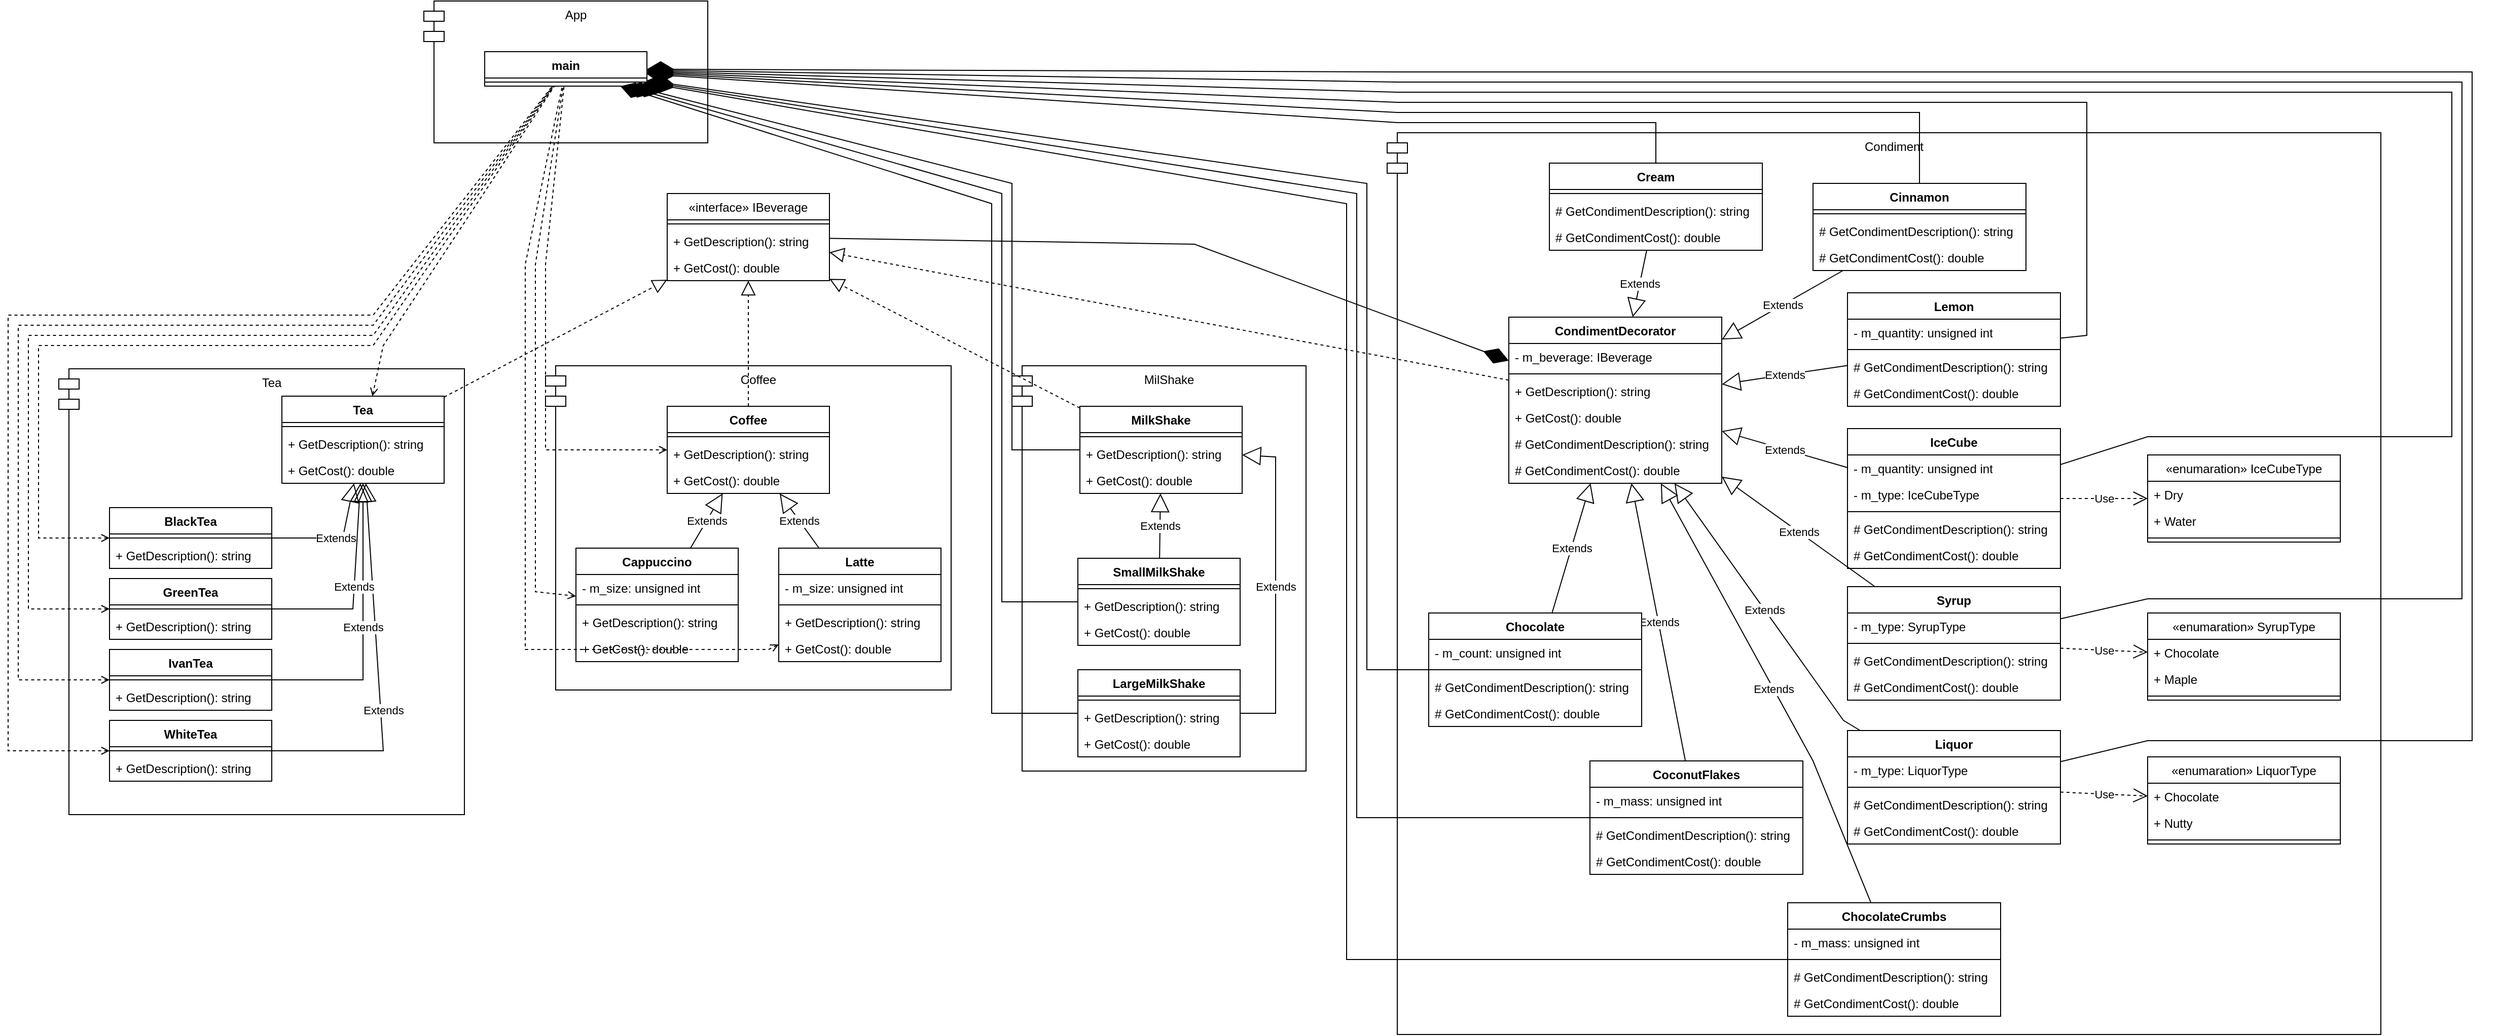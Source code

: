 <mxfile version="24.7.17">
  <diagram id="C5RBs43oDa-KdzZeNtuy" name="Page-1">
    <mxGraphModel dx="1836" dy="539" grid="1" gridSize="10" guides="1" tooltips="1" connect="1" arrows="1" fold="1" page="1" pageScale="1" pageWidth="827" pageHeight="1169" math="0" shadow="0">
      <root>
        <mxCell id="WIyWlLk6GJQsqaUBKTNV-0" />
        <mxCell id="WIyWlLk6GJQsqaUBKTNV-1" parent="WIyWlLk6GJQsqaUBKTNV-0" />
        <mxCell id="mTHOiytMiAY_9Srzv-4_-0" value="App" style="shape=module;align=left;spacingLeft=20;align=center;verticalAlign=top;whiteSpace=wrap;html=1;" parent="WIyWlLk6GJQsqaUBKTNV-1" vertex="1">
          <mxGeometry x="40" y="20" width="280" height="140" as="geometry" />
        </mxCell>
        <mxCell id="mTHOiytMiAY_9Srzv-4_-1" value="main" style="swimlane;fontStyle=1;align=center;verticalAlign=top;childLayout=stackLayout;horizontal=1;startSize=26;horizontalStack=0;resizeParent=1;resizeParentMax=0;resizeLast=0;collapsible=1;marginBottom=0;whiteSpace=wrap;html=1;" parent="WIyWlLk6GJQsqaUBKTNV-1" vertex="1">
          <mxGeometry x="100" y="70" width="160" height="34" as="geometry" />
        </mxCell>
        <mxCell id="mTHOiytMiAY_9Srzv-4_-3" value="" style="line;strokeWidth=1;fillColor=none;align=left;verticalAlign=middle;spacingTop=-1;spacingLeft=3;spacingRight=3;rotatable=0;labelPosition=right;points=[];portConstraint=eastwest;strokeColor=inherit;" parent="mTHOiytMiAY_9Srzv-4_-1" vertex="1">
          <mxGeometry y="26" width="160" height="8" as="geometry" />
        </mxCell>
        <mxCell id="mTHOiytMiAY_9Srzv-4_-5" value="&lt;span style=&quot;font-weight: 400;&quot;&gt;«interface» IBeverage&lt;/span&gt;" style="swimlane;fontStyle=1;align=center;verticalAlign=top;childLayout=stackLayout;horizontal=1;startSize=26;horizontalStack=0;resizeParent=1;resizeParentMax=0;resizeLast=0;collapsible=1;marginBottom=0;whiteSpace=wrap;html=1;" parent="WIyWlLk6GJQsqaUBKTNV-1" vertex="1">
          <mxGeometry x="280" y="210" width="160" height="86" as="geometry" />
        </mxCell>
        <mxCell id="mTHOiytMiAY_9Srzv-4_-7" value="" style="line;strokeWidth=1;fillColor=none;align=left;verticalAlign=middle;spacingTop=-1;spacingLeft=3;spacingRight=3;rotatable=0;labelPosition=right;points=[];portConstraint=eastwest;strokeColor=inherit;" parent="mTHOiytMiAY_9Srzv-4_-5" vertex="1">
          <mxGeometry y="26" width="160" height="8" as="geometry" />
        </mxCell>
        <mxCell id="mTHOiytMiAY_9Srzv-4_-8" value="+ GetDescription(): string" style="text;strokeColor=none;fillColor=none;align=left;verticalAlign=top;spacingLeft=4;spacingRight=4;overflow=hidden;rotatable=0;points=[[0,0.5],[1,0.5]];portConstraint=eastwest;whiteSpace=wrap;html=1;" parent="mTHOiytMiAY_9Srzv-4_-5" vertex="1">
          <mxGeometry y="34" width="160" height="26" as="geometry" />
        </mxCell>
        <mxCell id="mTHOiytMiAY_9Srzv-4_-9" value="+ GetCost(): double" style="text;strokeColor=none;fillColor=none;align=left;verticalAlign=top;spacingLeft=4;spacingRight=4;overflow=hidden;rotatable=0;points=[[0,0.5],[1,0.5]];portConstraint=eastwest;whiteSpace=wrap;html=1;" parent="mTHOiytMiAY_9Srzv-4_-5" vertex="1">
          <mxGeometry y="60" width="160" height="26" as="geometry" />
        </mxCell>
        <mxCell id="mTHOiytMiAY_9Srzv-4_-10" value="Coffee" style="shape=module;align=left;spacingLeft=20;align=center;verticalAlign=top;whiteSpace=wrap;html=1;" parent="WIyWlLk6GJQsqaUBKTNV-1" vertex="1">
          <mxGeometry x="160" y="380" width="400" height="320" as="geometry" />
        </mxCell>
        <mxCell id="mTHOiytMiAY_9Srzv-4_-11" value="Coffee" style="swimlane;fontStyle=1;align=center;verticalAlign=top;childLayout=stackLayout;horizontal=1;startSize=26;horizontalStack=0;resizeParent=1;resizeParentMax=0;resizeLast=0;collapsible=1;marginBottom=0;whiteSpace=wrap;html=1;" parent="WIyWlLk6GJQsqaUBKTNV-1" vertex="1">
          <mxGeometry x="280" y="420" width="160" height="86" as="geometry" />
        </mxCell>
        <mxCell id="mTHOiytMiAY_9Srzv-4_-13" value="" style="line;strokeWidth=1;fillColor=none;align=left;verticalAlign=middle;spacingTop=-1;spacingLeft=3;spacingRight=3;rotatable=0;labelPosition=right;points=[];portConstraint=eastwest;strokeColor=inherit;" parent="mTHOiytMiAY_9Srzv-4_-11" vertex="1">
          <mxGeometry y="26" width="160" height="8" as="geometry" />
        </mxCell>
        <mxCell id="mTHOiytMiAY_9Srzv-4_-15" value="+ GetDescription(): string" style="text;strokeColor=none;fillColor=none;align=left;verticalAlign=top;spacingLeft=4;spacingRight=4;overflow=hidden;rotatable=0;points=[[0,0.5],[1,0.5]];portConstraint=eastwest;whiteSpace=wrap;html=1;" parent="mTHOiytMiAY_9Srzv-4_-11" vertex="1">
          <mxGeometry y="34" width="160" height="26" as="geometry" />
        </mxCell>
        <mxCell id="mTHOiytMiAY_9Srzv-4_-16" value="+ GetCost(): double" style="text;strokeColor=none;fillColor=none;align=left;verticalAlign=top;spacingLeft=4;spacingRight=4;overflow=hidden;rotatable=0;points=[[0,0.5],[1,0.5]];portConstraint=eastwest;whiteSpace=wrap;html=1;" parent="mTHOiytMiAY_9Srzv-4_-11" vertex="1">
          <mxGeometry y="60" width="160" height="26" as="geometry" />
        </mxCell>
        <mxCell id="mTHOiytMiAY_9Srzv-4_-17" value="" style="endArrow=block;dashed=1;endFill=0;endSize=12;html=1;rounded=0;" parent="WIyWlLk6GJQsqaUBKTNV-1" source="mTHOiytMiAY_9Srzv-4_-11" target="mTHOiytMiAY_9Srzv-4_-5" edge="1">
          <mxGeometry width="160" relative="1" as="geometry">
            <mxPoint x="250" y="490" as="sourcePoint" />
            <mxPoint x="410" y="490" as="targetPoint" />
          </mxGeometry>
        </mxCell>
        <mxCell id="mTHOiytMiAY_9Srzv-4_-18" value="Latte" style="swimlane;fontStyle=1;align=center;verticalAlign=top;childLayout=stackLayout;horizontal=1;startSize=26;horizontalStack=0;resizeParent=1;resizeParentMax=0;resizeLast=0;collapsible=1;marginBottom=0;whiteSpace=wrap;html=1;" parent="WIyWlLk6GJQsqaUBKTNV-1" vertex="1">
          <mxGeometry x="390" y="560" width="160" height="112" as="geometry" />
        </mxCell>
        <mxCell id="bPhTvkimOsz3Hw0aRtpX-1" value="- m_size: unsigned int" style="text;strokeColor=none;fillColor=none;align=left;verticalAlign=top;spacingLeft=4;spacingRight=4;overflow=hidden;rotatable=0;points=[[0,0.5],[1,0.5]];portConstraint=eastwest;whiteSpace=wrap;html=1;" vertex="1" parent="mTHOiytMiAY_9Srzv-4_-18">
          <mxGeometry y="26" width="160" height="26" as="geometry" />
        </mxCell>
        <mxCell id="mTHOiytMiAY_9Srzv-4_-19" value="" style="line;strokeWidth=1;fillColor=none;align=left;verticalAlign=middle;spacingTop=-1;spacingLeft=3;spacingRight=3;rotatable=0;labelPosition=right;points=[];portConstraint=eastwest;strokeColor=inherit;" parent="mTHOiytMiAY_9Srzv-4_-18" vertex="1">
          <mxGeometry y="52" width="160" height="8" as="geometry" />
        </mxCell>
        <mxCell id="mTHOiytMiAY_9Srzv-4_-20" value="+ GetDescription(): string" style="text;strokeColor=none;fillColor=none;align=left;verticalAlign=top;spacingLeft=4;spacingRight=4;overflow=hidden;rotatable=0;points=[[0,0.5],[1,0.5]];portConstraint=eastwest;whiteSpace=wrap;html=1;" parent="mTHOiytMiAY_9Srzv-4_-18" vertex="1">
          <mxGeometry y="60" width="160" height="26" as="geometry" />
        </mxCell>
        <mxCell id="mTHOiytMiAY_9Srzv-4_-21" value="+ GetCost(): double" style="text;strokeColor=none;fillColor=none;align=left;verticalAlign=top;spacingLeft=4;spacingRight=4;overflow=hidden;rotatable=0;points=[[0,0.5],[1,0.5]];portConstraint=eastwest;whiteSpace=wrap;html=1;" parent="mTHOiytMiAY_9Srzv-4_-18" vertex="1">
          <mxGeometry y="86" width="160" height="26" as="geometry" />
        </mxCell>
        <mxCell id="mTHOiytMiAY_9Srzv-4_-22" value="Extends" style="endArrow=block;endSize=16;endFill=0;html=1;rounded=0;" parent="WIyWlLk6GJQsqaUBKTNV-1" source="mTHOiytMiAY_9Srzv-4_-18" target="mTHOiytMiAY_9Srzv-4_-11" edge="1">
          <mxGeometry width="160" relative="1" as="geometry">
            <mxPoint x="210" y="530" as="sourcePoint" />
            <mxPoint x="370" y="530" as="targetPoint" />
          </mxGeometry>
        </mxCell>
        <mxCell id="mTHOiytMiAY_9Srzv-4_-28" value="Cappuccino" style="swimlane;fontStyle=1;align=center;verticalAlign=top;childLayout=stackLayout;horizontal=1;startSize=26;horizontalStack=0;resizeParent=1;resizeParentMax=0;resizeLast=0;collapsible=1;marginBottom=0;whiteSpace=wrap;html=1;" parent="WIyWlLk6GJQsqaUBKTNV-1" vertex="1">
          <mxGeometry x="190" y="560" width="160" height="112" as="geometry" />
        </mxCell>
        <mxCell id="bPhTvkimOsz3Hw0aRtpX-0" value="- m_size: unsigned int" style="text;strokeColor=none;fillColor=none;align=left;verticalAlign=top;spacingLeft=4;spacingRight=4;overflow=hidden;rotatable=0;points=[[0,0.5],[1,0.5]];portConstraint=eastwest;whiteSpace=wrap;html=1;" vertex="1" parent="mTHOiytMiAY_9Srzv-4_-28">
          <mxGeometry y="26" width="160" height="26" as="geometry" />
        </mxCell>
        <mxCell id="mTHOiytMiAY_9Srzv-4_-29" value="" style="line;strokeWidth=1;fillColor=none;align=left;verticalAlign=middle;spacingTop=-1;spacingLeft=3;spacingRight=3;rotatable=0;labelPosition=right;points=[];portConstraint=eastwest;strokeColor=inherit;" parent="mTHOiytMiAY_9Srzv-4_-28" vertex="1">
          <mxGeometry y="52" width="160" height="8" as="geometry" />
        </mxCell>
        <mxCell id="mTHOiytMiAY_9Srzv-4_-30" value="+ GetDescription(): string" style="text;strokeColor=none;fillColor=none;align=left;verticalAlign=top;spacingLeft=4;spacingRight=4;overflow=hidden;rotatable=0;points=[[0,0.5],[1,0.5]];portConstraint=eastwest;whiteSpace=wrap;html=1;" parent="mTHOiytMiAY_9Srzv-4_-28" vertex="1">
          <mxGeometry y="60" width="160" height="26" as="geometry" />
        </mxCell>
        <mxCell id="mTHOiytMiAY_9Srzv-4_-31" value="+ GetCost(): double" style="text;strokeColor=none;fillColor=none;align=left;verticalAlign=top;spacingLeft=4;spacingRight=4;overflow=hidden;rotatable=0;points=[[0,0.5],[1,0.5]];portConstraint=eastwest;whiteSpace=wrap;html=1;" parent="mTHOiytMiAY_9Srzv-4_-28" vertex="1">
          <mxGeometry y="86" width="160" height="26" as="geometry" />
        </mxCell>
        <mxCell id="mTHOiytMiAY_9Srzv-4_-36" value="Extends" style="endArrow=block;endSize=16;endFill=0;html=1;rounded=0;" parent="WIyWlLk6GJQsqaUBKTNV-1" source="mTHOiytMiAY_9Srzv-4_-28" target="mTHOiytMiAY_9Srzv-4_-11" edge="1">
          <mxGeometry width="160" relative="1" as="geometry">
            <mxPoint x="446" y="570" as="sourcePoint" />
            <mxPoint x="404" y="516" as="targetPoint" />
          </mxGeometry>
        </mxCell>
        <mxCell id="mTHOiytMiAY_9Srzv-4_-38" value="Tea" style="shape=module;align=left;spacingLeft=20;align=center;verticalAlign=top;whiteSpace=wrap;html=1;" parent="WIyWlLk6GJQsqaUBKTNV-1" vertex="1">
          <mxGeometry x="-320" y="383" width="400" height="440" as="geometry" />
        </mxCell>
        <mxCell id="mTHOiytMiAY_9Srzv-4_-39" value="Tea" style="swimlane;fontStyle=1;align=center;verticalAlign=top;childLayout=stackLayout;horizontal=1;startSize=26;horizontalStack=0;resizeParent=1;resizeParentMax=0;resizeLast=0;collapsible=1;marginBottom=0;whiteSpace=wrap;html=1;" parent="WIyWlLk6GJQsqaUBKTNV-1" vertex="1">
          <mxGeometry x="-100" y="410" width="160" height="86" as="geometry" />
        </mxCell>
        <mxCell id="mTHOiytMiAY_9Srzv-4_-40" value="" style="line;strokeWidth=1;fillColor=none;align=left;verticalAlign=middle;spacingTop=-1;spacingLeft=3;spacingRight=3;rotatable=0;labelPosition=right;points=[];portConstraint=eastwest;strokeColor=inherit;" parent="mTHOiytMiAY_9Srzv-4_-39" vertex="1">
          <mxGeometry y="26" width="160" height="8" as="geometry" />
        </mxCell>
        <mxCell id="mTHOiytMiAY_9Srzv-4_-41" value="+ GetDescription(): string" style="text;strokeColor=none;fillColor=none;align=left;verticalAlign=top;spacingLeft=4;spacingRight=4;overflow=hidden;rotatable=0;points=[[0,0.5],[1,0.5]];portConstraint=eastwest;whiteSpace=wrap;html=1;" parent="mTHOiytMiAY_9Srzv-4_-39" vertex="1">
          <mxGeometry y="34" width="160" height="26" as="geometry" />
        </mxCell>
        <mxCell id="mTHOiytMiAY_9Srzv-4_-42" value="+ GetCost(): double" style="text;strokeColor=none;fillColor=none;align=left;verticalAlign=top;spacingLeft=4;spacingRight=4;overflow=hidden;rotatable=0;points=[[0,0.5],[1,0.5]];portConstraint=eastwest;whiteSpace=wrap;html=1;" parent="mTHOiytMiAY_9Srzv-4_-39" vertex="1">
          <mxGeometry y="60" width="160" height="26" as="geometry" />
        </mxCell>
        <mxCell id="mTHOiytMiAY_9Srzv-4_-43" value="" style="endArrow=block;dashed=1;endFill=0;endSize=12;html=1;rounded=0;" parent="WIyWlLk6GJQsqaUBKTNV-1" source="mTHOiytMiAY_9Srzv-4_-39" target="mTHOiytMiAY_9Srzv-4_-5" edge="1">
          <mxGeometry width="160" relative="1" as="geometry">
            <mxPoint x="337" y="430" as="sourcePoint" />
            <mxPoint x="243" y="306" as="targetPoint" />
          </mxGeometry>
        </mxCell>
        <mxCell id="mTHOiytMiAY_9Srzv-4_-44" value="BlackTea" style="swimlane;fontStyle=1;align=center;verticalAlign=top;childLayout=stackLayout;horizontal=1;startSize=26;horizontalStack=0;resizeParent=1;resizeParentMax=0;resizeLast=0;collapsible=1;marginBottom=0;whiteSpace=wrap;html=1;" parent="WIyWlLk6GJQsqaUBKTNV-1" vertex="1">
          <mxGeometry x="-270" y="520" width="160" height="60" as="geometry" />
        </mxCell>
        <mxCell id="mTHOiytMiAY_9Srzv-4_-45" value="" style="line;strokeWidth=1;fillColor=none;align=left;verticalAlign=middle;spacingTop=-1;spacingLeft=3;spacingRight=3;rotatable=0;labelPosition=right;points=[];portConstraint=eastwest;strokeColor=inherit;" parent="mTHOiytMiAY_9Srzv-4_-44" vertex="1">
          <mxGeometry y="26" width="160" height="8" as="geometry" />
        </mxCell>
        <mxCell id="mTHOiytMiAY_9Srzv-4_-46" value="+ GetDescription(): string" style="text;strokeColor=none;fillColor=none;align=left;verticalAlign=top;spacingLeft=4;spacingRight=4;overflow=hidden;rotatable=0;points=[[0,0.5],[1,0.5]];portConstraint=eastwest;whiteSpace=wrap;html=1;" parent="mTHOiytMiAY_9Srzv-4_-44" vertex="1">
          <mxGeometry y="34" width="160" height="26" as="geometry" />
        </mxCell>
        <mxCell id="mTHOiytMiAY_9Srzv-4_-48" value="GreenTea" style="swimlane;fontStyle=1;align=center;verticalAlign=top;childLayout=stackLayout;horizontal=1;startSize=26;horizontalStack=0;resizeParent=1;resizeParentMax=0;resizeLast=0;collapsible=1;marginBottom=0;whiteSpace=wrap;html=1;" parent="WIyWlLk6GJQsqaUBKTNV-1" vertex="1">
          <mxGeometry x="-270" y="590" width="160" height="60" as="geometry" />
        </mxCell>
        <mxCell id="mTHOiytMiAY_9Srzv-4_-49" value="" style="line;strokeWidth=1;fillColor=none;align=left;verticalAlign=middle;spacingTop=-1;spacingLeft=3;spacingRight=3;rotatable=0;labelPosition=right;points=[];portConstraint=eastwest;strokeColor=inherit;" parent="mTHOiytMiAY_9Srzv-4_-48" vertex="1">
          <mxGeometry y="26" width="160" height="8" as="geometry" />
        </mxCell>
        <mxCell id="mTHOiytMiAY_9Srzv-4_-50" value="+ GetDescription(): string" style="text;strokeColor=none;fillColor=none;align=left;verticalAlign=top;spacingLeft=4;spacingRight=4;overflow=hidden;rotatable=0;points=[[0,0.5],[1,0.5]];portConstraint=eastwest;whiteSpace=wrap;html=1;" parent="mTHOiytMiAY_9Srzv-4_-48" vertex="1">
          <mxGeometry y="34" width="160" height="26" as="geometry" />
        </mxCell>
        <mxCell id="mTHOiytMiAY_9Srzv-4_-51" value="IvanTea" style="swimlane;fontStyle=1;align=center;verticalAlign=top;childLayout=stackLayout;horizontal=1;startSize=26;horizontalStack=0;resizeParent=1;resizeParentMax=0;resizeLast=0;collapsible=1;marginBottom=0;whiteSpace=wrap;html=1;" parent="WIyWlLk6GJQsqaUBKTNV-1" vertex="1">
          <mxGeometry x="-270" y="660" width="160" height="60" as="geometry" />
        </mxCell>
        <mxCell id="mTHOiytMiAY_9Srzv-4_-52" value="" style="line;strokeWidth=1;fillColor=none;align=left;verticalAlign=middle;spacingTop=-1;spacingLeft=3;spacingRight=3;rotatable=0;labelPosition=right;points=[];portConstraint=eastwest;strokeColor=inherit;" parent="mTHOiytMiAY_9Srzv-4_-51" vertex="1">
          <mxGeometry y="26" width="160" height="8" as="geometry" />
        </mxCell>
        <mxCell id="mTHOiytMiAY_9Srzv-4_-53" value="+ GetDescription(): string" style="text;strokeColor=none;fillColor=none;align=left;verticalAlign=top;spacingLeft=4;spacingRight=4;overflow=hidden;rotatable=0;points=[[0,0.5],[1,0.5]];portConstraint=eastwest;whiteSpace=wrap;html=1;" parent="mTHOiytMiAY_9Srzv-4_-51" vertex="1">
          <mxGeometry y="34" width="160" height="26" as="geometry" />
        </mxCell>
        <mxCell id="mTHOiytMiAY_9Srzv-4_-54" value="WhiteTea" style="swimlane;fontStyle=1;align=center;verticalAlign=top;childLayout=stackLayout;horizontal=1;startSize=26;horizontalStack=0;resizeParent=1;resizeParentMax=0;resizeLast=0;collapsible=1;marginBottom=0;whiteSpace=wrap;html=1;" parent="WIyWlLk6GJQsqaUBKTNV-1" vertex="1">
          <mxGeometry x="-270" y="730" width="160" height="60" as="geometry" />
        </mxCell>
        <mxCell id="mTHOiytMiAY_9Srzv-4_-55" value="" style="line;strokeWidth=1;fillColor=none;align=left;verticalAlign=middle;spacingTop=-1;spacingLeft=3;spacingRight=3;rotatable=0;labelPosition=right;points=[];portConstraint=eastwest;strokeColor=inherit;" parent="mTHOiytMiAY_9Srzv-4_-54" vertex="1">
          <mxGeometry y="26" width="160" height="8" as="geometry" />
        </mxCell>
        <mxCell id="mTHOiytMiAY_9Srzv-4_-56" value="+ GetDescription(): string" style="text;strokeColor=none;fillColor=none;align=left;verticalAlign=top;spacingLeft=4;spacingRight=4;overflow=hidden;rotatable=0;points=[[0,0.5],[1,0.5]];portConstraint=eastwest;whiteSpace=wrap;html=1;" parent="mTHOiytMiAY_9Srzv-4_-54" vertex="1">
          <mxGeometry y="34" width="160" height="26" as="geometry" />
        </mxCell>
        <mxCell id="mTHOiytMiAY_9Srzv-4_-57" value="Extends" style="endArrow=block;endSize=16;endFill=0;html=1;rounded=0;" parent="WIyWlLk6GJQsqaUBKTNV-1" source="mTHOiytMiAY_9Srzv-4_-54" target="mTHOiytMiAY_9Srzv-4_-39" edge="1">
          <mxGeometry x="-0.2" y="-3" width="160" relative="1" as="geometry">
            <mxPoint x="-1" y="724" as="sourcePoint" />
            <mxPoint x="-1" y="660" as="targetPoint" />
            <Array as="points">
              <mxPoint y="760" />
            </Array>
            <mxPoint as="offset" />
          </mxGeometry>
        </mxCell>
        <mxCell id="mTHOiytMiAY_9Srzv-4_-58" value="Extends" style="endArrow=block;endSize=16;endFill=0;html=1;rounded=0;" parent="WIyWlLk6GJQsqaUBKTNV-1" source="mTHOiytMiAY_9Srzv-4_-51" target="mTHOiytMiAY_9Srzv-4_-39" edge="1">
          <mxGeometry width="160" relative="1" as="geometry">
            <mxPoint x="-100" y="770" as="sourcePoint" />
            <mxPoint x="-6" y="506" as="targetPoint" />
            <Array as="points">
              <mxPoint x="-20" y="690" />
            </Array>
          </mxGeometry>
        </mxCell>
        <mxCell id="mTHOiytMiAY_9Srzv-4_-59" value="Extends" style="endArrow=block;endSize=16;endFill=0;html=1;rounded=0;" parent="WIyWlLk6GJQsqaUBKTNV-1" source="mTHOiytMiAY_9Srzv-4_-48" target="mTHOiytMiAY_9Srzv-4_-39" edge="1">
          <mxGeometry width="160" relative="1" as="geometry">
            <mxPoint x="-90" y="780" as="sourcePoint" />
            <mxPoint x="4" y="516" as="targetPoint" />
            <Array as="points">
              <mxPoint x="-30" y="620" />
            </Array>
          </mxGeometry>
        </mxCell>
        <mxCell id="mTHOiytMiAY_9Srzv-4_-60" value="Extends" style="endArrow=block;endSize=16;endFill=0;html=1;rounded=0;" parent="WIyWlLk6GJQsqaUBKTNV-1" source="mTHOiytMiAY_9Srzv-4_-44" target="mTHOiytMiAY_9Srzv-4_-39" edge="1">
          <mxGeometry width="160" relative="1" as="geometry">
            <mxPoint x="-80" y="790" as="sourcePoint" />
            <mxPoint x="14" y="526" as="targetPoint" />
            <Array as="points">
              <mxPoint x="-40" y="550" />
            </Array>
          </mxGeometry>
        </mxCell>
        <mxCell id="mTHOiytMiAY_9Srzv-4_-61" value="MilShake" style="shape=module;align=left;spacingLeft=20;align=center;verticalAlign=top;whiteSpace=wrap;html=1;" parent="WIyWlLk6GJQsqaUBKTNV-1" vertex="1">
          <mxGeometry x="620" y="380" width="290" height="400" as="geometry" />
        </mxCell>
        <mxCell id="mTHOiytMiAY_9Srzv-4_-62" value="MilkShake" style="swimlane;fontStyle=1;align=center;verticalAlign=top;childLayout=stackLayout;horizontal=1;startSize=26;horizontalStack=0;resizeParent=1;resizeParentMax=0;resizeLast=0;collapsible=1;marginBottom=0;whiteSpace=wrap;html=1;" parent="WIyWlLk6GJQsqaUBKTNV-1" vertex="1">
          <mxGeometry x="687" y="420" width="160" height="86" as="geometry" />
        </mxCell>
        <mxCell id="mTHOiytMiAY_9Srzv-4_-63" value="" style="line;strokeWidth=1;fillColor=none;align=left;verticalAlign=middle;spacingTop=-1;spacingLeft=3;spacingRight=3;rotatable=0;labelPosition=right;points=[];portConstraint=eastwest;strokeColor=inherit;" parent="mTHOiytMiAY_9Srzv-4_-62" vertex="1">
          <mxGeometry y="26" width="160" height="8" as="geometry" />
        </mxCell>
        <mxCell id="mTHOiytMiAY_9Srzv-4_-64" value="+ GetDescription(): string" style="text;strokeColor=none;fillColor=none;align=left;verticalAlign=top;spacingLeft=4;spacingRight=4;overflow=hidden;rotatable=0;points=[[0,0.5],[1,0.5]];portConstraint=eastwest;whiteSpace=wrap;html=1;" parent="mTHOiytMiAY_9Srzv-4_-62" vertex="1">
          <mxGeometry y="34" width="160" height="26" as="geometry" />
        </mxCell>
        <mxCell id="mTHOiytMiAY_9Srzv-4_-65" value="+ GetCost(): double" style="text;strokeColor=none;fillColor=none;align=left;verticalAlign=top;spacingLeft=4;spacingRight=4;overflow=hidden;rotatable=0;points=[[0,0.5],[1,0.5]];portConstraint=eastwest;whiteSpace=wrap;html=1;" parent="mTHOiytMiAY_9Srzv-4_-62" vertex="1">
          <mxGeometry y="60" width="160" height="26" as="geometry" />
        </mxCell>
        <mxCell id="mTHOiytMiAY_9Srzv-4_-66" value="SmallMilkShake" style="swimlane;fontStyle=1;align=center;verticalAlign=top;childLayout=stackLayout;horizontal=1;startSize=26;horizontalStack=0;resizeParent=1;resizeParentMax=0;resizeLast=0;collapsible=1;marginBottom=0;whiteSpace=wrap;html=1;" parent="WIyWlLk6GJQsqaUBKTNV-1" vertex="1">
          <mxGeometry x="685" y="570" width="160" height="86" as="geometry" />
        </mxCell>
        <mxCell id="mTHOiytMiAY_9Srzv-4_-67" value="" style="line;strokeWidth=1;fillColor=none;align=left;verticalAlign=middle;spacingTop=-1;spacingLeft=3;spacingRight=3;rotatable=0;labelPosition=right;points=[];portConstraint=eastwest;strokeColor=inherit;" parent="mTHOiytMiAY_9Srzv-4_-66" vertex="1">
          <mxGeometry y="26" width="160" height="8" as="geometry" />
        </mxCell>
        <mxCell id="mTHOiytMiAY_9Srzv-4_-68" value="+ GetDescription(): string" style="text;strokeColor=none;fillColor=none;align=left;verticalAlign=top;spacingLeft=4;spacingRight=4;overflow=hidden;rotatable=0;points=[[0,0.5],[1,0.5]];portConstraint=eastwest;whiteSpace=wrap;html=1;" parent="mTHOiytMiAY_9Srzv-4_-66" vertex="1">
          <mxGeometry y="34" width="160" height="26" as="geometry" />
        </mxCell>
        <mxCell id="mTHOiytMiAY_9Srzv-4_-69" value="+ GetCost(): double" style="text;strokeColor=none;fillColor=none;align=left;verticalAlign=top;spacingLeft=4;spacingRight=4;overflow=hidden;rotatable=0;points=[[0,0.5],[1,0.5]];portConstraint=eastwest;whiteSpace=wrap;html=1;" parent="mTHOiytMiAY_9Srzv-4_-66" vertex="1">
          <mxGeometry y="60" width="160" height="26" as="geometry" />
        </mxCell>
        <mxCell id="mTHOiytMiAY_9Srzv-4_-70" value="LargeMilkShake" style="swimlane;fontStyle=1;align=center;verticalAlign=top;childLayout=stackLayout;horizontal=1;startSize=26;horizontalStack=0;resizeParent=1;resizeParentMax=0;resizeLast=0;collapsible=1;marginBottom=0;whiteSpace=wrap;html=1;" parent="WIyWlLk6GJQsqaUBKTNV-1" vertex="1">
          <mxGeometry x="685" y="680" width="160" height="86" as="geometry" />
        </mxCell>
        <mxCell id="mTHOiytMiAY_9Srzv-4_-71" value="" style="line;strokeWidth=1;fillColor=none;align=left;verticalAlign=middle;spacingTop=-1;spacingLeft=3;spacingRight=3;rotatable=0;labelPosition=right;points=[];portConstraint=eastwest;strokeColor=inherit;" parent="mTHOiytMiAY_9Srzv-4_-70" vertex="1">
          <mxGeometry y="26" width="160" height="8" as="geometry" />
        </mxCell>
        <mxCell id="mTHOiytMiAY_9Srzv-4_-72" value="+ GetDescription(): string" style="text;strokeColor=none;fillColor=none;align=left;verticalAlign=top;spacingLeft=4;spacingRight=4;overflow=hidden;rotatable=0;points=[[0,0.5],[1,0.5]];portConstraint=eastwest;whiteSpace=wrap;html=1;" parent="mTHOiytMiAY_9Srzv-4_-70" vertex="1">
          <mxGeometry y="34" width="160" height="26" as="geometry" />
        </mxCell>
        <mxCell id="mTHOiytMiAY_9Srzv-4_-73" value="+ GetCost(): double" style="text;strokeColor=none;fillColor=none;align=left;verticalAlign=top;spacingLeft=4;spacingRight=4;overflow=hidden;rotatable=0;points=[[0,0.5],[1,0.5]];portConstraint=eastwest;whiteSpace=wrap;html=1;" parent="mTHOiytMiAY_9Srzv-4_-70" vertex="1">
          <mxGeometry y="60" width="160" height="26" as="geometry" />
        </mxCell>
        <mxCell id="mTHOiytMiAY_9Srzv-4_-74" value="" style="endArrow=block;dashed=1;endFill=0;endSize=12;html=1;rounded=0;" parent="WIyWlLk6GJQsqaUBKTNV-1" source="mTHOiytMiAY_9Srzv-4_-62" target="mTHOiytMiAY_9Srzv-4_-5" edge="1">
          <mxGeometry width="160" relative="1" as="geometry">
            <mxPoint x="370" y="430" as="sourcePoint" />
            <mxPoint x="370" y="306" as="targetPoint" />
          </mxGeometry>
        </mxCell>
        <mxCell id="mTHOiytMiAY_9Srzv-4_-75" value="Extends" style="endArrow=block;endSize=16;endFill=0;html=1;rounded=0;" parent="WIyWlLk6GJQsqaUBKTNV-1" source="mTHOiytMiAY_9Srzv-4_-66" target="mTHOiytMiAY_9Srzv-4_-62" edge="1">
          <mxGeometry width="160" relative="1" as="geometry">
            <mxPoint x="446" y="570" as="sourcePoint" />
            <mxPoint x="404" y="516" as="targetPoint" />
          </mxGeometry>
        </mxCell>
        <mxCell id="mTHOiytMiAY_9Srzv-4_-76" value="Extends" style="endArrow=block;endSize=16;endFill=0;html=1;rounded=0;" parent="WIyWlLk6GJQsqaUBKTNV-1" source="mTHOiytMiAY_9Srzv-4_-70" target="mTHOiytMiAY_9Srzv-4_-62" edge="1">
          <mxGeometry width="160" relative="1" as="geometry">
            <mxPoint x="776" y="580" as="sourcePoint" />
            <mxPoint x="776" y="516" as="targetPoint" />
            <Array as="points">
              <mxPoint x="880" y="723" />
              <mxPoint x="880" y="470" />
            </Array>
          </mxGeometry>
        </mxCell>
        <mxCell id="mTHOiytMiAY_9Srzv-4_-77" value="Condiment" style="shape=module;align=left;spacingLeft=20;align=center;verticalAlign=top;whiteSpace=wrap;html=1;" parent="WIyWlLk6GJQsqaUBKTNV-1" vertex="1">
          <mxGeometry x="990" y="150" width="980" height="890" as="geometry" />
        </mxCell>
        <mxCell id="mTHOiytMiAY_9Srzv-4_-78" value="CondimentDecorator" style="swimlane;fontStyle=1;align=center;verticalAlign=top;childLayout=stackLayout;horizontal=1;startSize=26;horizontalStack=0;resizeParent=1;resizeParentMax=0;resizeLast=0;collapsible=1;marginBottom=0;whiteSpace=wrap;html=1;" parent="WIyWlLk6GJQsqaUBKTNV-1" vertex="1">
          <mxGeometry x="1110" y="332" width="210" height="164" as="geometry" />
        </mxCell>
        <mxCell id="mTHOiytMiAY_9Srzv-4_-84" value="- m_beverage: IBeverage" style="text;strokeColor=none;fillColor=none;align=left;verticalAlign=top;spacingLeft=4;spacingRight=4;overflow=hidden;rotatable=0;points=[[0,0.5],[1,0.5]];portConstraint=eastwest;whiteSpace=wrap;html=1;" parent="mTHOiytMiAY_9Srzv-4_-78" vertex="1">
          <mxGeometry y="26" width="210" height="26" as="geometry" />
        </mxCell>
        <mxCell id="mTHOiytMiAY_9Srzv-4_-79" value="" style="line;strokeWidth=1;fillColor=none;align=left;verticalAlign=middle;spacingTop=-1;spacingLeft=3;spacingRight=3;rotatable=0;labelPosition=right;points=[];portConstraint=eastwest;strokeColor=inherit;" parent="mTHOiytMiAY_9Srzv-4_-78" vertex="1">
          <mxGeometry y="52" width="210" height="8" as="geometry" />
        </mxCell>
        <mxCell id="mTHOiytMiAY_9Srzv-4_-80" value="+ GetDescription(): string" style="text;strokeColor=none;fillColor=none;align=left;verticalAlign=top;spacingLeft=4;spacingRight=4;overflow=hidden;rotatable=0;points=[[0,0.5],[1,0.5]];portConstraint=eastwest;whiteSpace=wrap;html=1;" parent="mTHOiytMiAY_9Srzv-4_-78" vertex="1">
          <mxGeometry y="60" width="210" height="26" as="geometry" />
        </mxCell>
        <mxCell id="mTHOiytMiAY_9Srzv-4_-81" value="+ GetCost(): double" style="text;strokeColor=none;fillColor=none;align=left;verticalAlign=top;spacingLeft=4;spacingRight=4;overflow=hidden;rotatable=0;points=[[0,0.5],[1,0.5]];portConstraint=eastwest;whiteSpace=wrap;html=1;" parent="mTHOiytMiAY_9Srzv-4_-78" vertex="1">
          <mxGeometry y="86" width="210" height="26" as="geometry" />
        </mxCell>
        <mxCell id="mTHOiytMiAY_9Srzv-4_-82" value="# GetCondimentDescription(): string" style="text;strokeColor=none;fillColor=none;align=left;verticalAlign=top;spacingLeft=4;spacingRight=4;overflow=hidden;rotatable=0;points=[[0,0.5],[1,0.5]];portConstraint=eastwest;whiteSpace=wrap;html=1;" parent="mTHOiytMiAY_9Srzv-4_-78" vertex="1">
          <mxGeometry y="112" width="210" height="26" as="geometry" />
        </mxCell>
        <mxCell id="mTHOiytMiAY_9Srzv-4_-83" value="# GetCondimentCost(): double" style="text;strokeColor=none;fillColor=none;align=left;verticalAlign=top;spacingLeft=4;spacingRight=4;overflow=hidden;rotatable=0;points=[[0,0.5],[1,0.5]];portConstraint=eastwest;whiteSpace=wrap;html=1;" parent="mTHOiytMiAY_9Srzv-4_-78" vertex="1">
          <mxGeometry y="138" width="210" height="26" as="geometry" />
        </mxCell>
        <mxCell id="mTHOiytMiAY_9Srzv-4_-85" value="" style="endArrow=block;dashed=1;endFill=0;endSize=12;html=1;rounded=0;" parent="WIyWlLk6GJQsqaUBKTNV-1" source="mTHOiytMiAY_9Srzv-4_-78" target="mTHOiytMiAY_9Srzv-4_-5" edge="1">
          <mxGeometry width="160" relative="1" as="geometry">
            <mxPoint x="800" y="380" as="sourcePoint" />
            <mxPoint x="960" y="380" as="targetPoint" />
          </mxGeometry>
        </mxCell>
        <mxCell id="mTHOiytMiAY_9Srzv-4_-86" value="" style="endArrow=diamondThin;endFill=1;endSize=24;html=1;rounded=0;" parent="WIyWlLk6GJQsqaUBKTNV-1" source="mTHOiytMiAY_9Srzv-4_-5" target="mTHOiytMiAY_9Srzv-4_-78" edge="1">
          <mxGeometry width="160" relative="1" as="geometry">
            <mxPoint x="790" y="380" as="sourcePoint" />
            <mxPoint x="950" y="380" as="targetPoint" />
            <Array as="points">
              <mxPoint x="800" y="260" />
            </Array>
          </mxGeometry>
        </mxCell>
        <mxCell id="mTHOiytMiAY_9Srzv-4_-87" value="Cinnamon" style="swimlane;fontStyle=1;align=center;verticalAlign=top;childLayout=stackLayout;horizontal=1;startSize=26;horizontalStack=0;resizeParent=1;resizeParentMax=0;resizeLast=0;collapsible=1;marginBottom=0;whiteSpace=wrap;html=1;" parent="WIyWlLk6GJQsqaUBKTNV-1" vertex="1">
          <mxGeometry x="1410" y="200" width="210" height="86" as="geometry" />
        </mxCell>
        <mxCell id="mTHOiytMiAY_9Srzv-4_-89" value="" style="line;strokeWidth=1;fillColor=none;align=left;verticalAlign=middle;spacingTop=-1;spacingLeft=3;spacingRight=3;rotatable=0;labelPosition=right;points=[];portConstraint=eastwest;strokeColor=inherit;" parent="mTHOiytMiAY_9Srzv-4_-87" vertex="1">
          <mxGeometry y="26" width="210" height="8" as="geometry" />
        </mxCell>
        <mxCell id="mTHOiytMiAY_9Srzv-4_-92" value="# GetCondimentDescription(): string" style="text;strokeColor=none;fillColor=none;align=left;verticalAlign=top;spacingLeft=4;spacingRight=4;overflow=hidden;rotatable=0;points=[[0,0.5],[1,0.5]];portConstraint=eastwest;whiteSpace=wrap;html=1;" parent="mTHOiytMiAY_9Srzv-4_-87" vertex="1">
          <mxGeometry y="34" width="210" height="26" as="geometry" />
        </mxCell>
        <mxCell id="mTHOiytMiAY_9Srzv-4_-93" value="# GetCondimentCost(): double" style="text;strokeColor=none;fillColor=none;align=left;verticalAlign=top;spacingLeft=4;spacingRight=4;overflow=hidden;rotatable=0;points=[[0,0.5],[1,0.5]];portConstraint=eastwest;whiteSpace=wrap;html=1;" parent="mTHOiytMiAY_9Srzv-4_-87" vertex="1">
          <mxGeometry y="60" width="210" height="26" as="geometry" />
        </mxCell>
        <mxCell id="mTHOiytMiAY_9Srzv-4_-94" value="Extends" style="endArrow=block;endSize=16;endFill=0;html=1;rounded=0;" parent="WIyWlLk6GJQsqaUBKTNV-1" source="mTHOiytMiAY_9Srzv-4_-87" target="mTHOiytMiAY_9Srzv-4_-78" edge="1">
          <mxGeometry width="160" relative="1" as="geometry">
            <mxPoint x="1130" y="400" as="sourcePoint" />
            <mxPoint x="1290" y="400" as="targetPoint" />
          </mxGeometry>
        </mxCell>
        <mxCell id="mTHOiytMiAY_9Srzv-4_-95" value="Lemon" style="swimlane;fontStyle=1;align=center;verticalAlign=top;childLayout=stackLayout;horizontal=1;startSize=26;horizontalStack=0;resizeParent=1;resizeParentMax=0;resizeLast=0;collapsible=1;marginBottom=0;whiteSpace=wrap;html=1;" parent="WIyWlLk6GJQsqaUBKTNV-1" vertex="1">
          <mxGeometry x="1444" y="308" width="210" height="112" as="geometry" />
        </mxCell>
        <mxCell id="mTHOiytMiAY_9Srzv-4_-99" value="-&amp;nbsp;m_quantity&lt;span style=&quot;color: rgba(0, 0, 0, 0); font-family: monospace; font-size: 0px; text-wrap: nowrap;&quot;&gt;%3CmxGraphModel%3E%3Croot%3E%3CmxCell%20id%3D%220%22%2F%3E%3CmxCell%20id%3D%221%22%20parent%3D%220%22%2F%3E%3CmxCell%20id%3D%222%22%20value%3D%22%23%20GetCondimentDescription()%3A%20string%22%20style%3D%22text%3BstrokeColor%3Dnone%3BfillColor%3Dnone%3Balign%3Dleft%3BverticalAlign%3Dtop%3BspacingLeft%3D4%3BspacingRight%3D4%3Boverflow%3Dhidden%3Brotatable%3D0%3Bpoints%3D%5B%5B0%2C0.5%5D%2C%5B1%2C0.5%5D%5D%3BportConstraint%3Deastwest%3BwhiteSpace%3Dwrap%3Bhtml%3D1%3B%22%20vertex%3D%221%22%20parent%3D%221%22%3E%3CmxGeometry%20x%3D%221460%22%20y%3D%22384%22%20width%3D%22210%22%20height%3D%2226%22%20as%3D%22geometry%22%2F%3E%3C%2FmxCell%3E%3C%2Froot%3E%3C%2FmxGraphModel%3E&lt;/span&gt;&lt;font face=&quot;monospace&quot;&gt;&lt;font color=&quot;rgba(0, 0, 0, 0)&quot;&gt;&lt;span style=&quot;font-size: 0px; text-wrap: nowrap;&quot;&gt;m_quantit&lt;/span&gt;&lt;/font&gt;&lt;font color=&quot;#ba0000&quot;&gt;&lt;span style=&quot;font-size: 0px; text-wrap: nowrap;&quot;&gt;m_quantity&lt;/span&gt;&lt;/font&gt;&lt;font color=&quot;rgba(0, 0, 0, 0)&quot;&gt;&lt;span style=&quot;font-size: 0px; text-wrap: nowrap;&quot;&gt;y&lt;/span&gt;&lt;/font&gt;&lt;/font&gt;: unsigned int" style="text;strokeColor=none;fillColor=none;align=left;verticalAlign=top;spacingLeft=4;spacingRight=4;overflow=hidden;rotatable=0;points=[[0,0.5],[1,0.5]];portConstraint=eastwest;whiteSpace=wrap;html=1;" parent="mTHOiytMiAY_9Srzv-4_-95" vertex="1">
          <mxGeometry y="26" width="210" height="26" as="geometry" />
        </mxCell>
        <mxCell id="mTHOiytMiAY_9Srzv-4_-96" value="" style="line;strokeWidth=1;fillColor=none;align=left;verticalAlign=middle;spacingTop=-1;spacingLeft=3;spacingRight=3;rotatable=0;labelPosition=right;points=[];portConstraint=eastwest;strokeColor=inherit;" parent="mTHOiytMiAY_9Srzv-4_-95" vertex="1">
          <mxGeometry y="52" width="210" height="8" as="geometry" />
        </mxCell>
        <mxCell id="mTHOiytMiAY_9Srzv-4_-97" value="# GetCondimentDescription(): string" style="text;strokeColor=none;fillColor=none;align=left;verticalAlign=top;spacingLeft=4;spacingRight=4;overflow=hidden;rotatable=0;points=[[0,0.5],[1,0.5]];portConstraint=eastwest;whiteSpace=wrap;html=1;" parent="mTHOiytMiAY_9Srzv-4_-95" vertex="1">
          <mxGeometry y="60" width="210" height="26" as="geometry" />
        </mxCell>
        <mxCell id="mTHOiytMiAY_9Srzv-4_-98" value="# GetCondimentCost(): double" style="text;strokeColor=none;fillColor=none;align=left;verticalAlign=top;spacingLeft=4;spacingRight=4;overflow=hidden;rotatable=0;points=[[0,0.5],[1,0.5]];portConstraint=eastwest;whiteSpace=wrap;html=1;" parent="mTHOiytMiAY_9Srzv-4_-95" vertex="1">
          <mxGeometry y="86" width="210" height="26" as="geometry" />
        </mxCell>
        <mxCell id="mTHOiytMiAY_9Srzv-4_-100" value="&lt;span style=&quot;font-weight: 400;&quot;&gt;«enumaration»&amp;nbsp;IceCubeType&lt;/span&gt;" style="swimlane;fontStyle=1;align=center;verticalAlign=top;childLayout=stackLayout;horizontal=1;startSize=26;horizontalStack=0;resizeParent=1;resizeParentMax=0;resizeLast=0;collapsible=1;marginBottom=0;whiteSpace=wrap;html=1;" parent="WIyWlLk6GJQsqaUBKTNV-1" vertex="1">
          <mxGeometry x="1740" y="468" width="190" height="86" as="geometry" />
        </mxCell>
        <mxCell id="mTHOiytMiAY_9Srzv-4_-103" value="+ Dry" style="text;strokeColor=none;fillColor=none;align=left;verticalAlign=top;spacingLeft=4;spacingRight=4;overflow=hidden;rotatable=0;points=[[0,0.5],[1,0.5]];portConstraint=eastwest;whiteSpace=wrap;html=1;" parent="mTHOiytMiAY_9Srzv-4_-100" vertex="1">
          <mxGeometry y="26" width="190" height="26" as="geometry" />
        </mxCell>
        <mxCell id="mTHOiytMiAY_9Srzv-4_-104" value="+ Water" style="text;strokeColor=none;fillColor=none;align=left;verticalAlign=top;spacingLeft=4;spacingRight=4;overflow=hidden;rotatable=0;points=[[0,0.5],[1,0.5]];portConstraint=eastwest;whiteSpace=wrap;html=1;" parent="mTHOiytMiAY_9Srzv-4_-100" vertex="1">
          <mxGeometry y="52" width="190" height="26" as="geometry" />
        </mxCell>
        <mxCell id="mTHOiytMiAY_9Srzv-4_-101" value="" style="line;strokeWidth=1;fillColor=none;align=left;verticalAlign=middle;spacingTop=-1;spacingLeft=3;spacingRight=3;rotatable=0;labelPosition=right;points=[];portConstraint=eastwest;strokeColor=inherit;" parent="mTHOiytMiAY_9Srzv-4_-100" vertex="1">
          <mxGeometry y="78" width="190" height="8" as="geometry" />
        </mxCell>
        <mxCell id="mTHOiytMiAY_9Srzv-4_-105" value="Extends" style="endArrow=block;endSize=16;endFill=0;html=1;rounded=0;" parent="WIyWlLk6GJQsqaUBKTNV-1" source="mTHOiytMiAY_9Srzv-4_-95" target="mTHOiytMiAY_9Srzv-4_-78" edge="1">
          <mxGeometry width="160" relative="1" as="geometry">
            <mxPoint x="1450" y="296" as="sourcePoint" />
            <mxPoint x="1330" y="364" as="targetPoint" />
          </mxGeometry>
        </mxCell>
        <mxCell id="mTHOiytMiAY_9Srzv-4_-106" value="IceCube" style="swimlane;fontStyle=1;align=center;verticalAlign=top;childLayout=stackLayout;horizontal=1;startSize=26;horizontalStack=0;resizeParent=1;resizeParentMax=0;resizeLast=0;collapsible=1;marginBottom=0;whiteSpace=wrap;html=1;" parent="WIyWlLk6GJQsqaUBKTNV-1" vertex="1">
          <mxGeometry x="1444" y="442" width="210" height="138" as="geometry" />
        </mxCell>
        <mxCell id="mTHOiytMiAY_9Srzv-4_-107" value="-&amp;nbsp;m_quantity&lt;span style=&quot;color: rgba(0, 0, 0, 0); font-family: monospace; font-size: 0px; text-wrap: nowrap;&quot;&gt;%3CmxGraphModel%3E%3Croot%3E%3CmxCell%20id%3D%220%22%2F%3E%3CmxCell%20id%3D%221%22%20parent%3D%220%22%2F%3E%3CmxCell%20id%3D%222%22%20value%3D%22%23%20GetCondimentDescription()%3A%20string%22%20style%3D%22text%3BstrokeColor%3Dnone%3BfillColor%3Dnone%3Balign%3Dleft%3BverticalAlign%3Dtop%3BspacingLeft%3D4%3BspacingRight%3D4%3Boverflow%3Dhidden%3Brotatable%3D0%3Bpoints%3D%5B%5B0%2C0.5%5D%2C%5B1%2C0.5%5D%5D%3BportConstraint%3Deastwest%3BwhiteSpace%3Dwrap%3Bhtml%3D1%3B%22%20vertex%3D%221%22%20parent%3D%221%22%3E%3CmxGeometry%20x%3D%221460%22%20y%3D%22384%22%20width%3D%22210%22%20height%3D%2226%22%20as%3D%22geometry%22%2F%3E%3C%2FmxCell%3E%3C%2Froot%3E%3C%2FmxGraphModel%3E&lt;/span&gt;&lt;font face=&quot;monospace&quot;&gt;&lt;font color=&quot;rgba(0, 0, 0, 0)&quot;&gt;&lt;span style=&quot;font-size: 0px; text-wrap: nowrap;&quot;&gt;m_quantit&lt;/span&gt;&lt;/font&gt;&lt;font color=&quot;#ba0000&quot;&gt;&lt;span style=&quot;font-size: 0px; text-wrap: nowrap;&quot;&gt;m_quantity&lt;/span&gt;&lt;/font&gt;&lt;font color=&quot;rgba(0, 0, 0, 0)&quot;&gt;&lt;span style=&quot;font-size: 0px; text-wrap: nowrap;&quot;&gt;y&lt;/span&gt;&lt;/font&gt;&lt;/font&gt;: unsigned int" style="text;strokeColor=none;fillColor=none;align=left;verticalAlign=top;spacingLeft=4;spacingRight=4;overflow=hidden;rotatable=0;points=[[0,0.5],[1,0.5]];portConstraint=eastwest;whiteSpace=wrap;html=1;" parent="mTHOiytMiAY_9Srzv-4_-106" vertex="1">
          <mxGeometry y="26" width="210" height="26" as="geometry" />
        </mxCell>
        <mxCell id="mTHOiytMiAY_9Srzv-4_-112" value="-&amp;nbsp;m_type&lt;span style=&quot;color: rgba(0, 0, 0, 0); font-family: monospace; font-size: 0px; text-wrap: nowrap;&quot;&gt;%3CmxGraphModel%3E%3Croot%3E%3CmxCell%20id%3D%220%22%2F%3E%3CmxCell%20id%3D%221%22%20parent%3D%220%22%2F%3E%3CmxCell%20id%3D%222%22%20value%3D%22%23%20GetCondimentDescription()%3A%20string%22%20style%3D%22text%3BstrokeColor%3Dnone%3BfillColor%3Dnone%3Balign%3Dleft%3BverticalAlign%3Dtop%3BspacingLeft%3D4%3BspacingRight%3D4%3Boverflow%3Dhidden%3Brotatable%3D0%3Bpoints%3D%5B%5B0%2C0.5%5D%2C%5B1%2C0.5%5D%5D%3BportConstraint%3Deastwest%3BwhiteSpace%3Dwrap%3Bhtml%3D1%3B%22%20vertex%3D%221%22%20parent%3D%221%22%3E%3CmxGeometry%20x%3D%221460%22%20y%3D%22384%22%20width%3D%22210%22%20height%3D%2226%22%20as%3D%22geometry%22%2F%3E%3C%2FmxCell%3E%3C%2Froot%3E%3C%2FmxGraphModel%3E&lt;/span&gt;&lt;font face=&quot;monospace&quot;&gt;&lt;font color=&quot;rgba(0, 0, 0, 0)&quot;&gt;&lt;span style=&quot;font-size: 0px; text-wrap: nowrap;&quot;&gt;m_quantit&lt;/span&gt;&lt;/font&gt;&lt;font color=&quot;#ba0000&quot;&gt;&lt;span style=&quot;font-size: 0px; text-wrap: nowrap;&quot;&gt;m_quantity&lt;/span&gt;&lt;/font&gt;&lt;font color=&quot;rgba(0, 0, 0, 0)&quot;&gt;&lt;span style=&quot;font-size: 0px; text-wrap: nowrap;&quot;&gt;y&lt;/span&gt;&lt;/font&gt;&lt;/font&gt;:&amp;nbsp;&lt;span style=&quot;text-align: center;&quot;&gt;IceCubeType&lt;/span&gt;" style="text;strokeColor=none;fillColor=none;align=left;verticalAlign=top;spacingLeft=4;spacingRight=4;overflow=hidden;rotatable=0;points=[[0,0.5],[1,0.5]];portConstraint=eastwest;whiteSpace=wrap;html=1;" parent="mTHOiytMiAY_9Srzv-4_-106" vertex="1">
          <mxGeometry y="52" width="210" height="26" as="geometry" />
        </mxCell>
        <mxCell id="mTHOiytMiAY_9Srzv-4_-108" value="" style="line;strokeWidth=1;fillColor=none;align=left;verticalAlign=middle;spacingTop=-1;spacingLeft=3;spacingRight=3;rotatable=0;labelPosition=right;points=[];portConstraint=eastwest;strokeColor=inherit;" parent="mTHOiytMiAY_9Srzv-4_-106" vertex="1">
          <mxGeometry y="78" width="210" height="8" as="geometry" />
        </mxCell>
        <mxCell id="mTHOiytMiAY_9Srzv-4_-109" value="# GetCondimentDescription(): string" style="text;strokeColor=none;fillColor=none;align=left;verticalAlign=top;spacingLeft=4;spacingRight=4;overflow=hidden;rotatable=0;points=[[0,0.5],[1,0.5]];portConstraint=eastwest;whiteSpace=wrap;html=1;" parent="mTHOiytMiAY_9Srzv-4_-106" vertex="1">
          <mxGeometry y="86" width="210" height="26" as="geometry" />
        </mxCell>
        <mxCell id="mTHOiytMiAY_9Srzv-4_-110" value="# GetCondimentCost(): double" style="text;strokeColor=none;fillColor=none;align=left;verticalAlign=top;spacingLeft=4;spacingRight=4;overflow=hidden;rotatable=0;points=[[0,0.5],[1,0.5]];portConstraint=eastwest;whiteSpace=wrap;html=1;" parent="mTHOiytMiAY_9Srzv-4_-106" vertex="1">
          <mxGeometry y="112" width="210" height="26" as="geometry" />
        </mxCell>
        <mxCell id="mTHOiytMiAY_9Srzv-4_-111" value="Extends" style="endArrow=block;endSize=16;endFill=0;html=1;rounded=0;" parent="WIyWlLk6GJQsqaUBKTNV-1" source="mTHOiytMiAY_9Srzv-4_-106" target="mTHOiytMiAY_9Srzv-4_-78" edge="1">
          <mxGeometry width="160" relative="1" as="geometry">
            <mxPoint x="1470" y="418" as="sourcePoint" />
            <mxPoint x="1330" y="422" as="targetPoint" />
          </mxGeometry>
        </mxCell>
        <mxCell id="mTHOiytMiAY_9Srzv-4_-113" value="Use" style="endArrow=open;endSize=12;dashed=1;html=1;rounded=0;" parent="WIyWlLk6GJQsqaUBKTNV-1" source="mTHOiytMiAY_9Srzv-4_-106" target="mTHOiytMiAY_9Srzv-4_-100" edge="1">
          <mxGeometry width="160" relative="1" as="geometry">
            <mxPoint x="1450" y="500" as="sourcePoint" />
            <mxPoint x="1610" y="500" as="targetPoint" />
          </mxGeometry>
        </mxCell>
        <mxCell id="mTHOiytMiAY_9Srzv-4_-114" value="&lt;span style=&quot;font-weight: 400;&quot;&gt;«enumaration»&amp;nbsp;SyrupType&lt;/span&gt;" style="swimlane;fontStyle=1;align=center;verticalAlign=top;childLayout=stackLayout;horizontal=1;startSize=26;horizontalStack=0;resizeParent=1;resizeParentMax=0;resizeLast=0;collapsible=1;marginBottom=0;whiteSpace=wrap;html=1;" parent="WIyWlLk6GJQsqaUBKTNV-1" vertex="1">
          <mxGeometry x="1740" y="624" width="190" height="86" as="geometry" />
        </mxCell>
        <mxCell id="mTHOiytMiAY_9Srzv-4_-115" value="+ Chocolate" style="text;strokeColor=none;fillColor=none;align=left;verticalAlign=top;spacingLeft=4;spacingRight=4;overflow=hidden;rotatable=0;points=[[0,0.5],[1,0.5]];portConstraint=eastwest;whiteSpace=wrap;html=1;" parent="mTHOiytMiAY_9Srzv-4_-114" vertex="1">
          <mxGeometry y="26" width="190" height="26" as="geometry" />
        </mxCell>
        <mxCell id="mTHOiytMiAY_9Srzv-4_-116" value="+ Maple" style="text;strokeColor=none;fillColor=none;align=left;verticalAlign=top;spacingLeft=4;spacingRight=4;overflow=hidden;rotatable=0;points=[[0,0.5],[1,0.5]];portConstraint=eastwest;whiteSpace=wrap;html=1;" parent="mTHOiytMiAY_9Srzv-4_-114" vertex="1">
          <mxGeometry y="52" width="190" height="26" as="geometry" />
        </mxCell>
        <mxCell id="mTHOiytMiAY_9Srzv-4_-117" value="" style="line;strokeWidth=1;fillColor=none;align=left;verticalAlign=middle;spacingTop=-1;spacingLeft=3;spacingRight=3;rotatable=0;labelPosition=right;points=[];portConstraint=eastwest;strokeColor=inherit;" parent="mTHOiytMiAY_9Srzv-4_-114" vertex="1">
          <mxGeometry y="78" width="190" height="8" as="geometry" />
        </mxCell>
        <mxCell id="mTHOiytMiAY_9Srzv-4_-118" value="Syrup" style="swimlane;fontStyle=1;align=center;verticalAlign=top;childLayout=stackLayout;horizontal=1;startSize=26;horizontalStack=0;resizeParent=1;resizeParentMax=0;resizeLast=0;collapsible=1;marginBottom=0;whiteSpace=wrap;html=1;" parent="WIyWlLk6GJQsqaUBKTNV-1" vertex="1">
          <mxGeometry x="1444" y="598" width="210" height="112" as="geometry" />
        </mxCell>
        <mxCell id="mTHOiytMiAY_9Srzv-4_-120" value="-&amp;nbsp;m_type&lt;span style=&quot;color: rgba(0, 0, 0, 0); font-family: monospace; font-size: 0px; text-wrap: nowrap;&quot;&gt;%3CmxGraphModel%3E%3Croot%3E%3CmxCell%20id%3D%220%22%2F%3E%3CmxCell%20id%3D%221%22%20parent%3D%220%22%2F%3E%3CmxCell%20id%3D%222%22%20value%3D%22%23%20GetCondimentDescription()%3A%20string%22%20style%3D%22text%3BstrokeColor%3Dnone%3BfillColor%3Dnone%3Balign%3Dleft%3BverticalAlign%3Dtop%3BspacingLeft%3D4%3BspacingRight%3D4%3Boverflow%3Dhidden%3Brotatable%3D0%3Bpoints%3D%5B%5B0%2C0.5%5D%2C%5B1%2C0.5%5D%5D%3BportConstraint%3Deastwest%3BwhiteSpace%3Dwrap%3Bhtml%3D1%3B%22%20vertex%3D%221%22%20parent%3D%221%22%3E%3CmxGeometry%20x%3D%221460%22%20y%3D%22384%22%20width%3D%22210%22%20height%3D%2226%22%20as%3D%22geometry%22%2F%3E%3C%2FmxCell%3E%3C%2Froot%3E%3C%2FmxGraphModel%3E&lt;/span&gt;&lt;font face=&quot;monospace&quot;&gt;&lt;font color=&quot;rgba(0, 0, 0, 0)&quot;&gt;&lt;span style=&quot;font-size: 0px; text-wrap: nowrap;&quot;&gt;m_quantit&lt;/span&gt;&lt;/font&gt;&lt;font color=&quot;#ba0000&quot;&gt;&lt;span style=&quot;font-size: 0px; text-wrap: nowrap;&quot;&gt;m_quantity&lt;/span&gt;&lt;/font&gt;&lt;font color=&quot;rgba(0, 0, 0, 0)&quot;&gt;&lt;span style=&quot;font-size: 0px; text-wrap: nowrap;&quot;&gt;y&lt;/span&gt;&lt;/font&gt;&lt;/font&gt;:&amp;nbsp;&lt;span style=&quot;text-align: center;&quot;&gt;SyrupType&lt;/span&gt;" style="text;strokeColor=none;fillColor=none;align=left;verticalAlign=top;spacingLeft=4;spacingRight=4;overflow=hidden;rotatable=0;points=[[0,0.5],[1,0.5]];portConstraint=eastwest;whiteSpace=wrap;html=1;" parent="mTHOiytMiAY_9Srzv-4_-118" vertex="1">
          <mxGeometry y="26" width="210" height="26" as="geometry" />
        </mxCell>
        <mxCell id="mTHOiytMiAY_9Srzv-4_-121" value="" style="line;strokeWidth=1;fillColor=none;align=left;verticalAlign=middle;spacingTop=-1;spacingLeft=3;spacingRight=3;rotatable=0;labelPosition=right;points=[];portConstraint=eastwest;strokeColor=inherit;" parent="mTHOiytMiAY_9Srzv-4_-118" vertex="1">
          <mxGeometry y="52" width="210" height="8" as="geometry" />
        </mxCell>
        <mxCell id="mTHOiytMiAY_9Srzv-4_-122" value="# GetCondimentDescription(): string" style="text;strokeColor=none;fillColor=none;align=left;verticalAlign=top;spacingLeft=4;spacingRight=4;overflow=hidden;rotatable=0;points=[[0,0.5],[1,0.5]];portConstraint=eastwest;whiteSpace=wrap;html=1;" parent="mTHOiytMiAY_9Srzv-4_-118" vertex="1">
          <mxGeometry y="60" width="210" height="26" as="geometry" />
        </mxCell>
        <mxCell id="mTHOiytMiAY_9Srzv-4_-123" value="# GetCondimentCost(): double" style="text;strokeColor=none;fillColor=none;align=left;verticalAlign=top;spacingLeft=4;spacingRight=4;overflow=hidden;rotatable=0;points=[[0,0.5],[1,0.5]];portConstraint=eastwest;whiteSpace=wrap;html=1;" parent="mTHOiytMiAY_9Srzv-4_-118" vertex="1">
          <mxGeometry y="86" width="210" height="26" as="geometry" />
        </mxCell>
        <mxCell id="mTHOiytMiAY_9Srzv-4_-124" value="Use" style="endArrow=open;endSize=12;dashed=1;html=1;rounded=0;" parent="WIyWlLk6GJQsqaUBKTNV-1" source="mTHOiytMiAY_9Srzv-4_-118" target="mTHOiytMiAY_9Srzv-4_-114" edge="1">
          <mxGeometry width="160" relative="1" as="geometry">
            <mxPoint x="1680" y="574" as="sourcePoint" />
            <mxPoint x="1780" y="574" as="targetPoint" />
          </mxGeometry>
        </mxCell>
        <mxCell id="mTHOiytMiAY_9Srzv-4_-125" value="Extends" style="endArrow=block;endSize=16;endFill=0;html=1;rounded=0;" parent="WIyWlLk6GJQsqaUBKTNV-1" source="mTHOiytMiAY_9Srzv-4_-118" target="mTHOiytMiAY_9Srzv-4_-78" edge="1">
          <mxGeometry width="160" relative="1" as="geometry">
            <mxPoint x="1470" y="530" as="sourcePoint" />
            <mxPoint x="1330" y="469" as="targetPoint" />
          </mxGeometry>
        </mxCell>
        <mxCell id="mTHOiytMiAY_9Srzv-4_-126" value="ChocolateCrumbs" style="swimlane;fontStyle=1;align=center;verticalAlign=top;childLayout=stackLayout;horizontal=1;startSize=26;horizontalStack=0;resizeParent=1;resizeParentMax=0;resizeLast=0;collapsible=1;marginBottom=0;whiteSpace=wrap;html=1;" parent="WIyWlLk6GJQsqaUBKTNV-1" vertex="1">
          <mxGeometry x="1385" y="910" width="210" height="112" as="geometry" />
        </mxCell>
        <mxCell id="mTHOiytMiAY_9Srzv-4_-127" value="-&amp;nbsp;m_mass&lt;span style=&quot;color: rgba(0, 0, 0, 0); font-family: monospace; font-size: 0px; text-wrap: nowrap;&quot;&gt;%3CmxGraphModel%3E%3Croot%3E%3CmxCell%20id%3D%220%22%2F%3E%3CmxCell%20id%3D%221%22%20parent%3D%220%22%2F%3E%3CmxCell%20id%3D%222%22%20value%3D%22%23%20GetCondimentDescription()%3A%20string%22%20style%3D%22text%3BstrokeColor%3Dnone%3BfillColor%3Dnone%3Balign%3Dleft%3BverticalAlign%3Dtop%3BspacingLeft%3D4%3BspacingRight%3D4%3Boverflow%3Dhidden%3Brotatable%3D0%3Bpoints%3D%5B%5B0%2C0.5%5D%2C%5B1%2C0.5%5D%5D%3BportConstraint%3Deastwest%3BwhiteSpace%3Dwrap%3Bhtml%3D1%3B%22%20vertex%3D%221%22%20parent%3D%221%22%3E%3CmxGeometry%20x%3D%221460%22%20y%3D%22384%22%20width%3D%22210%22%20height%3D%2226%22%20as%3D%22geometry%22%2F%3E%3C%2FmxCell%3E%3C%2Froot%3E%3C%2FmxGraphModel%3E&lt;/span&gt;&lt;font face=&quot;monospace&quot;&gt;&lt;font color=&quot;rgba(0, 0, 0, 0)&quot;&gt;&lt;span style=&quot;font-size: 0px; text-wrap: nowrap;&quot;&gt;m_quantit&lt;/span&gt;&lt;/font&gt;&lt;font color=&quot;#ba0000&quot;&gt;&lt;span style=&quot;font-size: 0px; text-wrap: nowrap;&quot;&gt;m_quantity&lt;/span&gt;&lt;/font&gt;&lt;font color=&quot;rgba(0, 0, 0, 0)&quot;&gt;&lt;span style=&quot;font-size: 0px; text-wrap: nowrap;&quot;&gt;y&lt;/span&gt;&lt;/font&gt;&lt;/font&gt;: unsigned int" style="text;strokeColor=none;fillColor=none;align=left;verticalAlign=top;spacingLeft=4;spacingRight=4;overflow=hidden;rotatable=0;points=[[0,0.5],[1,0.5]];portConstraint=eastwest;whiteSpace=wrap;html=1;" parent="mTHOiytMiAY_9Srzv-4_-126" vertex="1">
          <mxGeometry y="26" width="210" height="26" as="geometry" />
        </mxCell>
        <mxCell id="mTHOiytMiAY_9Srzv-4_-128" value="" style="line;strokeWidth=1;fillColor=none;align=left;verticalAlign=middle;spacingTop=-1;spacingLeft=3;spacingRight=3;rotatable=0;labelPosition=right;points=[];portConstraint=eastwest;strokeColor=inherit;" parent="mTHOiytMiAY_9Srzv-4_-126" vertex="1">
          <mxGeometry y="52" width="210" height="8" as="geometry" />
        </mxCell>
        <mxCell id="mTHOiytMiAY_9Srzv-4_-129" value="# GetCondimentDescription(): string" style="text;strokeColor=none;fillColor=none;align=left;verticalAlign=top;spacingLeft=4;spacingRight=4;overflow=hidden;rotatable=0;points=[[0,0.5],[1,0.5]];portConstraint=eastwest;whiteSpace=wrap;html=1;" parent="mTHOiytMiAY_9Srzv-4_-126" vertex="1">
          <mxGeometry y="60" width="210" height="26" as="geometry" />
        </mxCell>
        <mxCell id="mTHOiytMiAY_9Srzv-4_-130" value="# GetCondimentCost(): double" style="text;strokeColor=none;fillColor=none;align=left;verticalAlign=top;spacingLeft=4;spacingRight=4;overflow=hidden;rotatable=0;points=[[0,0.5],[1,0.5]];portConstraint=eastwest;whiteSpace=wrap;html=1;" parent="mTHOiytMiAY_9Srzv-4_-126" vertex="1">
          <mxGeometry y="86" width="210" height="26" as="geometry" />
        </mxCell>
        <mxCell id="mTHOiytMiAY_9Srzv-4_-131" value="Extends" style="endArrow=block;endSize=16;endFill=0;html=1;rounded=0;" parent="WIyWlLk6GJQsqaUBKTNV-1" source="mTHOiytMiAY_9Srzv-4_-126" target="mTHOiytMiAY_9Srzv-4_-78" edge="1">
          <mxGeometry width="160" relative="1" as="geometry">
            <mxPoint x="1391.124" y="824.0" as="sourcePoint" />
            <mxPoint x="1230" y="346" as="targetPoint" />
            <Array as="points">
              <mxPoint x="1410" y="770" />
            </Array>
          </mxGeometry>
        </mxCell>
        <mxCell id="mTHOiytMiAY_9Srzv-4_-132" value="CoconutFlakes" style="swimlane;fontStyle=1;align=center;verticalAlign=top;childLayout=stackLayout;horizontal=1;startSize=26;horizontalStack=0;resizeParent=1;resizeParentMax=0;resizeLast=0;collapsible=1;marginBottom=0;whiteSpace=wrap;html=1;" parent="WIyWlLk6GJQsqaUBKTNV-1" vertex="1">
          <mxGeometry x="1190" y="770" width="210" height="112" as="geometry" />
        </mxCell>
        <mxCell id="mTHOiytMiAY_9Srzv-4_-133" value="-&amp;nbsp;m_mass&lt;span style=&quot;color: rgba(0, 0, 0, 0); font-family: monospace; font-size: 0px; text-wrap: nowrap;&quot;&gt;%3CmxGraphModel%3E%3Croot%3E%3CmxCell%20id%3D%220%22%2F%3E%3CmxCell%20id%3D%221%22%20parent%3D%220%22%2F%3E%3CmxCell%20id%3D%222%22%20value%3D%22%23%20GetCondimentDescription()%3A%20string%22%20style%3D%22text%3BstrokeColor%3Dnone%3BfillColor%3Dnone%3Balign%3Dleft%3BverticalAlign%3Dtop%3BspacingLeft%3D4%3BspacingRight%3D4%3Boverflow%3Dhidden%3Brotatable%3D0%3Bpoints%3D%5B%5B0%2C0.5%5D%2C%5B1%2C0.5%5D%5D%3BportConstraint%3Deastwest%3BwhiteSpace%3Dwrap%3Bhtml%3D1%3B%22%20vertex%3D%221%22%20parent%3D%221%22%3E%3CmxGeometry%20x%3D%221460%22%20y%3D%22384%22%20width%3D%22210%22%20height%3D%2226%22%20as%3D%22geometry%22%2F%3E%3C%2FmxCell%3E%3C%2Froot%3E%3C%2FmxGraphModel%3E&lt;/span&gt;&lt;font face=&quot;monospace&quot;&gt;&lt;font color=&quot;rgba(0, 0, 0, 0)&quot;&gt;&lt;span style=&quot;font-size: 0px; text-wrap: nowrap;&quot;&gt;m_quantit&lt;/span&gt;&lt;/font&gt;&lt;font color=&quot;#ba0000&quot;&gt;&lt;span style=&quot;font-size: 0px; text-wrap: nowrap;&quot;&gt;m_quantity&lt;/span&gt;&lt;/font&gt;&lt;font color=&quot;rgba(0, 0, 0, 0)&quot;&gt;&lt;span style=&quot;font-size: 0px; text-wrap: nowrap;&quot;&gt;y&lt;/span&gt;&lt;/font&gt;&lt;/font&gt;: unsigned int" style="text;strokeColor=none;fillColor=none;align=left;verticalAlign=top;spacingLeft=4;spacingRight=4;overflow=hidden;rotatable=0;points=[[0,0.5],[1,0.5]];portConstraint=eastwest;whiteSpace=wrap;html=1;" parent="mTHOiytMiAY_9Srzv-4_-132" vertex="1">
          <mxGeometry y="26" width="210" height="26" as="geometry" />
        </mxCell>
        <mxCell id="mTHOiytMiAY_9Srzv-4_-134" value="" style="line;strokeWidth=1;fillColor=none;align=left;verticalAlign=middle;spacingTop=-1;spacingLeft=3;spacingRight=3;rotatable=0;labelPosition=right;points=[];portConstraint=eastwest;strokeColor=inherit;" parent="mTHOiytMiAY_9Srzv-4_-132" vertex="1">
          <mxGeometry y="52" width="210" height="8" as="geometry" />
        </mxCell>
        <mxCell id="mTHOiytMiAY_9Srzv-4_-135" value="# GetCondimentDescription(): string" style="text;strokeColor=none;fillColor=none;align=left;verticalAlign=top;spacingLeft=4;spacingRight=4;overflow=hidden;rotatable=0;points=[[0,0.5],[1,0.5]];portConstraint=eastwest;whiteSpace=wrap;html=1;" parent="mTHOiytMiAY_9Srzv-4_-132" vertex="1">
          <mxGeometry y="60" width="210" height="26" as="geometry" />
        </mxCell>
        <mxCell id="mTHOiytMiAY_9Srzv-4_-136" value="# GetCondimentCost(): double" style="text;strokeColor=none;fillColor=none;align=left;verticalAlign=top;spacingLeft=4;spacingRight=4;overflow=hidden;rotatable=0;points=[[0,0.5],[1,0.5]];portConstraint=eastwest;whiteSpace=wrap;html=1;" parent="mTHOiytMiAY_9Srzv-4_-132" vertex="1">
          <mxGeometry y="86" width="210" height="26" as="geometry" />
        </mxCell>
        <mxCell id="mTHOiytMiAY_9Srzv-4_-137" value="Extends" style="endArrow=block;endSize=16;endFill=0;html=1;rounded=0;" parent="WIyWlLk6GJQsqaUBKTNV-1" source="mTHOiytMiAY_9Srzv-4_-132" target="mTHOiytMiAY_9Srzv-4_-78" edge="1">
          <mxGeometry width="160" relative="1" as="geometry">
            <mxPoint x="1446" y="740" as="sourcePoint" />
            <mxPoint x="1282" y="506" as="targetPoint" />
          </mxGeometry>
        </mxCell>
        <mxCell id="mTHOiytMiAY_9Srzv-4_-138" value="Cream" style="swimlane;fontStyle=1;align=center;verticalAlign=top;childLayout=stackLayout;horizontal=1;startSize=26;horizontalStack=0;resizeParent=1;resizeParentMax=0;resizeLast=0;collapsible=1;marginBottom=0;whiteSpace=wrap;html=1;" parent="WIyWlLk6GJQsqaUBKTNV-1" vertex="1">
          <mxGeometry x="1150" y="180" width="210" height="86" as="geometry" />
        </mxCell>
        <mxCell id="mTHOiytMiAY_9Srzv-4_-139" value="" style="line;strokeWidth=1;fillColor=none;align=left;verticalAlign=middle;spacingTop=-1;spacingLeft=3;spacingRight=3;rotatable=0;labelPosition=right;points=[];portConstraint=eastwest;strokeColor=inherit;" parent="mTHOiytMiAY_9Srzv-4_-138" vertex="1">
          <mxGeometry y="26" width="210" height="8" as="geometry" />
        </mxCell>
        <mxCell id="mTHOiytMiAY_9Srzv-4_-140" value="# GetCondimentDescription(): string" style="text;strokeColor=none;fillColor=none;align=left;verticalAlign=top;spacingLeft=4;spacingRight=4;overflow=hidden;rotatable=0;points=[[0,0.5],[1,0.5]];portConstraint=eastwest;whiteSpace=wrap;html=1;" parent="mTHOiytMiAY_9Srzv-4_-138" vertex="1">
          <mxGeometry y="34" width="210" height="26" as="geometry" />
        </mxCell>
        <mxCell id="mTHOiytMiAY_9Srzv-4_-141" value="# GetCondimentCost(): double" style="text;strokeColor=none;fillColor=none;align=left;verticalAlign=top;spacingLeft=4;spacingRight=4;overflow=hidden;rotatable=0;points=[[0,0.5],[1,0.5]];portConstraint=eastwest;whiteSpace=wrap;html=1;" parent="mTHOiytMiAY_9Srzv-4_-138" vertex="1">
          <mxGeometry y="60" width="210" height="26" as="geometry" />
        </mxCell>
        <mxCell id="mTHOiytMiAY_9Srzv-4_-142" value="Extends" style="endArrow=block;endSize=16;endFill=0;html=1;rounded=0;" parent="WIyWlLk6GJQsqaUBKTNV-1" source="mTHOiytMiAY_9Srzv-4_-138" target="mTHOiytMiAY_9Srzv-4_-78" edge="1">
          <mxGeometry width="160" relative="1" as="geometry">
            <mxPoint x="1450" y="296" as="sourcePoint" />
            <mxPoint x="1330" y="364" as="targetPoint" />
          </mxGeometry>
        </mxCell>
        <mxCell id="mTHOiytMiAY_9Srzv-4_-143" value="Chocolate" style="swimlane;fontStyle=1;align=center;verticalAlign=top;childLayout=stackLayout;horizontal=1;startSize=26;horizontalStack=0;resizeParent=1;resizeParentMax=0;resizeLast=0;collapsible=1;marginBottom=0;whiteSpace=wrap;html=1;" parent="WIyWlLk6GJQsqaUBKTNV-1" vertex="1">
          <mxGeometry x="1031" y="624" width="210" height="112" as="geometry" />
        </mxCell>
        <mxCell id="mTHOiytMiAY_9Srzv-4_-144" value="-&amp;nbsp;m_count&lt;span style=&quot;color: rgba(0, 0, 0, 0); font-family: monospace; font-size: 0px; text-wrap: nowrap;&quot;&gt;%3CmxGraphModel%3E%3Croot%3E%3CmxCell%20id%3D%220%22%2F%3E%3CmxCell%20id%3D%221%22%20parent%3D%220%22%2F%3E%3CmxCell%20id%3D%222%22%20value%3D%22%23%20GetCondimentDescription()%3A%20string%22%20style%3D%22text%3BstrokeColor%3Dnone%3BfillColor%3Dnone%3Balign%3Dleft%3BverticalAlign%3Dtop%3BspacingLeft%3D4%3BspacingRight%3D4%3Boverflow%3Dhidden%3Brotatable%3D0%3Bpoints%3D%5B%5B0%2C0.5%5D%2C%5B1%2C0.5%5D%5D%3BportConstraint%3Deastwest%3BwhiteSpace%3Dwrap%3Bhtml%3D1%3B%22%20vertex%3D%221%22%20parent%3D%221%22%3E%3CmxGeometry%20x%3D%221460%22%20y%3D%22384%22%20width%3D%22210%22%20height%3D%2226%22%20as%3D%22geometry%22%2F%3E%3C%2FmxCell%3E%3C%2Froot%3E%3C%2FmxGraphModel%3E&lt;/span&gt;&lt;font face=&quot;monospace&quot;&gt;&lt;font color=&quot;rgba(0, 0, 0, 0)&quot;&gt;&lt;span style=&quot;font-size: 0px; text-wrap: nowrap;&quot;&gt;m_quantit&lt;/span&gt;&lt;/font&gt;&lt;font color=&quot;#ba0000&quot;&gt;&lt;span style=&quot;font-size: 0px; text-wrap: nowrap;&quot;&gt;m_quantity&lt;/span&gt;&lt;/font&gt;&lt;font color=&quot;rgba(0, 0, 0, 0)&quot;&gt;&lt;span style=&quot;font-size: 0px; text-wrap: nowrap;&quot;&gt;y&lt;/span&gt;&lt;/font&gt;&lt;/font&gt;: unsigned int" style="text;strokeColor=none;fillColor=none;align=left;verticalAlign=top;spacingLeft=4;spacingRight=4;overflow=hidden;rotatable=0;points=[[0,0.5],[1,0.5]];portConstraint=eastwest;whiteSpace=wrap;html=1;" parent="mTHOiytMiAY_9Srzv-4_-143" vertex="1">
          <mxGeometry y="26" width="210" height="26" as="geometry" />
        </mxCell>
        <mxCell id="mTHOiytMiAY_9Srzv-4_-145" value="" style="line;strokeWidth=1;fillColor=none;align=left;verticalAlign=middle;spacingTop=-1;spacingLeft=3;spacingRight=3;rotatable=0;labelPosition=right;points=[];portConstraint=eastwest;strokeColor=inherit;" parent="mTHOiytMiAY_9Srzv-4_-143" vertex="1">
          <mxGeometry y="52" width="210" height="8" as="geometry" />
        </mxCell>
        <mxCell id="mTHOiytMiAY_9Srzv-4_-146" value="# GetCondimentDescription(): string" style="text;strokeColor=none;fillColor=none;align=left;verticalAlign=top;spacingLeft=4;spacingRight=4;overflow=hidden;rotatable=0;points=[[0,0.5],[1,0.5]];portConstraint=eastwest;whiteSpace=wrap;html=1;" parent="mTHOiytMiAY_9Srzv-4_-143" vertex="1">
          <mxGeometry y="60" width="210" height="26" as="geometry" />
        </mxCell>
        <mxCell id="mTHOiytMiAY_9Srzv-4_-147" value="# GetCondimentCost(): double" style="text;strokeColor=none;fillColor=none;align=left;verticalAlign=top;spacingLeft=4;spacingRight=4;overflow=hidden;rotatable=0;points=[[0,0.5],[1,0.5]];portConstraint=eastwest;whiteSpace=wrap;html=1;" parent="mTHOiytMiAY_9Srzv-4_-143" vertex="1">
          <mxGeometry y="86" width="210" height="26" as="geometry" />
        </mxCell>
        <mxCell id="mTHOiytMiAY_9Srzv-4_-148" value="Extends" style="endArrow=block;endSize=16;endFill=0;html=1;rounded=0;" parent="WIyWlLk6GJQsqaUBKTNV-1" source="mTHOiytMiAY_9Srzv-4_-143" target="mTHOiytMiAY_9Srzv-4_-78" edge="1">
          <mxGeometry width="160" relative="1" as="geometry">
            <mxPoint x="1376" y="870" as="sourcePoint" />
            <mxPoint x="1253" y="506" as="targetPoint" />
          </mxGeometry>
        </mxCell>
        <mxCell id="mTHOiytMiAY_9Srzv-4_-149" value="&lt;span style=&quot;font-weight: 400;&quot;&gt;«enumaration»&amp;nbsp;LiquorType&lt;/span&gt;" style="swimlane;fontStyle=1;align=center;verticalAlign=top;childLayout=stackLayout;horizontal=1;startSize=26;horizontalStack=0;resizeParent=1;resizeParentMax=0;resizeLast=0;collapsible=1;marginBottom=0;whiteSpace=wrap;html=1;" parent="WIyWlLk6GJQsqaUBKTNV-1" vertex="1">
          <mxGeometry x="1740" y="766" width="190" height="86" as="geometry" />
        </mxCell>
        <mxCell id="mTHOiytMiAY_9Srzv-4_-150" value="+ Chocolate" style="text;strokeColor=none;fillColor=none;align=left;verticalAlign=top;spacingLeft=4;spacingRight=4;overflow=hidden;rotatable=0;points=[[0,0.5],[1,0.5]];portConstraint=eastwest;whiteSpace=wrap;html=1;" parent="mTHOiytMiAY_9Srzv-4_-149" vertex="1">
          <mxGeometry y="26" width="190" height="26" as="geometry" />
        </mxCell>
        <mxCell id="mTHOiytMiAY_9Srzv-4_-151" value="+ Nutty" style="text;strokeColor=none;fillColor=none;align=left;verticalAlign=top;spacingLeft=4;spacingRight=4;overflow=hidden;rotatable=0;points=[[0,0.5],[1,0.5]];portConstraint=eastwest;whiteSpace=wrap;html=1;" parent="mTHOiytMiAY_9Srzv-4_-149" vertex="1">
          <mxGeometry y="52" width="190" height="26" as="geometry" />
        </mxCell>
        <mxCell id="mTHOiytMiAY_9Srzv-4_-152" value="" style="line;strokeWidth=1;fillColor=none;align=left;verticalAlign=middle;spacingTop=-1;spacingLeft=3;spacingRight=3;rotatable=0;labelPosition=right;points=[];portConstraint=eastwest;strokeColor=inherit;" parent="mTHOiytMiAY_9Srzv-4_-149" vertex="1">
          <mxGeometry y="78" width="190" height="8" as="geometry" />
        </mxCell>
        <mxCell id="mTHOiytMiAY_9Srzv-4_-153" value="Liquor" style="swimlane;fontStyle=1;align=center;verticalAlign=top;childLayout=stackLayout;horizontal=1;startSize=26;horizontalStack=0;resizeParent=1;resizeParentMax=0;resizeLast=0;collapsible=1;marginBottom=0;whiteSpace=wrap;html=1;" parent="WIyWlLk6GJQsqaUBKTNV-1" vertex="1">
          <mxGeometry x="1444" y="740" width="210" height="112" as="geometry" />
        </mxCell>
        <mxCell id="mTHOiytMiAY_9Srzv-4_-154" value="-&amp;nbsp;m_type&lt;span style=&quot;color: rgba(0, 0, 0, 0); font-family: monospace; font-size: 0px; text-wrap: nowrap;&quot;&gt;%3CmxGraphModel%3E%3Croot%3E%3CmxCell%20id%3D%220%22%2F%3E%3CmxCell%20id%3D%221%22%20parent%3D%220%22%2F%3E%3CmxCell%20id%3D%222%22%20value%3D%22%23%20GetCondimentDescription()%3A%20string%22%20style%3D%22text%3BstrokeColor%3Dnone%3BfillColor%3Dnone%3Balign%3Dleft%3BverticalAlign%3Dtop%3BspacingLeft%3D4%3BspacingRight%3D4%3Boverflow%3Dhidden%3Brotatable%3D0%3Bpoints%3D%5B%5B0%2C0.5%5D%2C%5B1%2C0.5%5D%5D%3BportConstraint%3Deastwest%3BwhiteSpace%3Dwrap%3Bhtml%3D1%3B%22%20vertex%3D%221%22%20parent%3D%221%22%3E%3CmxGeometry%20x%3D%221460%22%20y%3D%22384%22%20width%3D%22210%22%20height%3D%2226%22%20as%3D%22geometry%22%2F%3E%3C%2FmxCell%3E%3C%2Froot%3E%3C%2FmxGraphModel%3E&lt;/span&gt;&lt;font face=&quot;monospace&quot;&gt;&lt;font color=&quot;rgba(0, 0, 0, 0)&quot;&gt;&lt;span style=&quot;font-size: 0px; text-wrap: nowrap;&quot;&gt;m_quantit&lt;/span&gt;&lt;/font&gt;&lt;font color=&quot;#ba0000&quot;&gt;&lt;span style=&quot;font-size: 0px; text-wrap: nowrap;&quot;&gt;m_quantity&lt;/span&gt;&lt;/font&gt;&lt;font color=&quot;rgba(0, 0, 0, 0)&quot;&gt;&lt;span style=&quot;font-size: 0px; text-wrap: nowrap;&quot;&gt;y&lt;/span&gt;&lt;/font&gt;&lt;/font&gt;:&amp;nbsp;&lt;span style=&quot;text-align: center;&quot;&gt;LiquorType&lt;/span&gt;" style="text;strokeColor=none;fillColor=none;align=left;verticalAlign=top;spacingLeft=4;spacingRight=4;overflow=hidden;rotatable=0;points=[[0,0.5],[1,0.5]];portConstraint=eastwest;whiteSpace=wrap;html=1;" parent="mTHOiytMiAY_9Srzv-4_-153" vertex="1">
          <mxGeometry y="26" width="210" height="26" as="geometry" />
        </mxCell>
        <mxCell id="mTHOiytMiAY_9Srzv-4_-155" value="" style="line;strokeWidth=1;fillColor=none;align=left;verticalAlign=middle;spacingTop=-1;spacingLeft=3;spacingRight=3;rotatable=0;labelPosition=right;points=[];portConstraint=eastwest;strokeColor=inherit;" parent="mTHOiytMiAY_9Srzv-4_-153" vertex="1">
          <mxGeometry y="52" width="210" height="8" as="geometry" />
        </mxCell>
        <mxCell id="mTHOiytMiAY_9Srzv-4_-156" value="# GetCondimentDescription(): string" style="text;strokeColor=none;fillColor=none;align=left;verticalAlign=top;spacingLeft=4;spacingRight=4;overflow=hidden;rotatable=0;points=[[0,0.5],[1,0.5]];portConstraint=eastwest;whiteSpace=wrap;html=1;" parent="mTHOiytMiAY_9Srzv-4_-153" vertex="1">
          <mxGeometry y="60" width="210" height="26" as="geometry" />
        </mxCell>
        <mxCell id="mTHOiytMiAY_9Srzv-4_-157" value="# GetCondimentCost(): double" style="text;strokeColor=none;fillColor=none;align=left;verticalAlign=top;spacingLeft=4;spacingRight=4;overflow=hidden;rotatable=0;points=[[0,0.5],[1,0.5]];portConstraint=eastwest;whiteSpace=wrap;html=1;" parent="mTHOiytMiAY_9Srzv-4_-153" vertex="1">
          <mxGeometry y="86" width="210" height="26" as="geometry" />
        </mxCell>
        <mxCell id="mTHOiytMiAY_9Srzv-4_-158" value="Use" style="endArrow=open;endSize=12;dashed=1;html=1;rounded=0;" parent="WIyWlLk6GJQsqaUBKTNV-1" source="mTHOiytMiAY_9Srzv-4_-153" target="mTHOiytMiAY_9Srzv-4_-149" edge="1">
          <mxGeometry width="160" relative="1" as="geometry">
            <mxPoint x="1664" y="669" as="sourcePoint" />
            <mxPoint x="1750" y="673" as="targetPoint" />
          </mxGeometry>
        </mxCell>
        <mxCell id="mTHOiytMiAY_9Srzv-4_-159" value="Extends" style="endArrow=block;endSize=16;endFill=0;html=1;rounded=0;" parent="WIyWlLk6GJQsqaUBKTNV-1" source="mTHOiytMiAY_9Srzv-4_-153" target="mTHOiytMiAY_9Srzv-4_-78" edge="1">
          <mxGeometry width="160" relative="1" as="geometry">
            <mxPoint x="1472" y="920" as="sourcePoint" />
            <mxPoint x="1266" y="506" as="targetPoint" />
            <Array as="points">
              <mxPoint x="1440" y="730" />
            </Array>
          </mxGeometry>
        </mxCell>
        <mxCell id="mTHOiytMiAY_9Srzv-4_-160" value="" style="endArrow=none;endFill=0;endSize=24;html=1;rounded=0;dashed=1;startArrow=open;startFill=0;" parent="WIyWlLk6GJQsqaUBKTNV-1" source="mTHOiytMiAY_9Srzv-4_-39" target="mTHOiytMiAY_9Srzv-4_-1" edge="1">
          <mxGeometry width="160" relative="1" as="geometry">
            <mxPoint x="90" y="390" as="sourcePoint" />
            <mxPoint x="250" y="390" as="targetPoint" />
            <Array as="points">
              <mxPoint y="360" />
            </Array>
          </mxGeometry>
        </mxCell>
        <mxCell id="mTHOiytMiAY_9Srzv-4_-161" value="" style="endArrow=none;endFill=0;endSize=24;html=1;rounded=0;startArrow=open;startFill=0;dashed=1;" parent="WIyWlLk6GJQsqaUBKTNV-1" source="mTHOiytMiAY_9Srzv-4_-44" target="mTHOiytMiAY_9Srzv-4_-1" edge="1">
          <mxGeometry width="160" relative="1" as="geometry">
            <mxPoint x="-10" y="420" as="sourcePoint" />
            <mxPoint x="160" y="114" as="targetPoint" />
            <Array as="points">
              <mxPoint x="-340" y="550" />
              <mxPoint x="-340" y="360" />
              <mxPoint x="-10" y="360" />
            </Array>
          </mxGeometry>
        </mxCell>
        <mxCell id="mTHOiytMiAY_9Srzv-4_-162" value="" style="endArrow=none;endFill=0;endSize=24;html=1;rounded=0;dashed=1;startArrow=open;startFill=0;" parent="WIyWlLk6GJQsqaUBKTNV-1" source="mTHOiytMiAY_9Srzv-4_-48" target="mTHOiytMiAY_9Srzv-4_-1" edge="1">
          <mxGeometry width="160" relative="1" as="geometry">
            <mxPoint x="-278" y="536" as="sourcePoint" />
            <mxPoint x="160" y="90" as="targetPoint" />
            <Array as="points">
              <mxPoint x="-350" y="620" />
              <mxPoint x="-350" y="350" />
              <mxPoint x="-10" y="350" />
            </Array>
          </mxGeometry>
        </mxCell>
        <mxCell id="mTHOiytMiAY_9Srzv-4_-163" value="" style="endArrow=none;endFill=0;endSize=24;html=1;rounded=0;startArrow=open;startFill=0;dashed=1;" parent="WIyWlLk6GJQsqaUBKTNV-1" source="mTHOiytMiAY_9Srzv-4_-51" target="mTHOiytMiAY_9Srzv-4_-1" edge="1">
          <mxGeometry width="160" relative="1" as="geometry">
            <mxPoint x="-378" y="590" as="sourcePoint" />
            <mxPoint x="60" y="74" as="targetPoint" />
            <Array as="points">
              <mxPoint x="-360" y="690" />
              <mxPoint x="-360" y="340" />
              <mxPoint x="-10" y="340" />
            </Array>
          </mxGeometry>
        </mxCell>
        <mxCell id="mTHOiytMiAY_9Srzv-4_-164" value="" style="endArrow=none;endFill=0;html=1;rounded=0;dashed=1;startArrow=open;startFill=0;" parent="WIyWlLk6GJQsqaUBKTNV-1" source="mTHOiytMiAY_9Srzv-4_-54" target="mTHOiytMiAY_9Srzv-4_-1" edge="1">
          <mxGeometry width="160" relative="1" as="geometry">
            <mxPoint x="-337" y="666" as="sourcePoint" />
            <mxPoint x="100" y="80" as="targetPoint" />
            <Array as="points">
              <mxPoint x="-370" y="760" />
              <mxPoint x="-370" y="330" />
              <mxPoint x="-10" y="330" />
            </Array>
          </mxGeometry>
        </mxCell>
        <mxCell id="mTHOiytMiAY_9Srzv-4_-165" value="" style="endArrow=none;endFill=0;endSize=24;html=1;rounded=0;dashed=1;startArrow=open;startFill=0;" parent="WIyWlLk6GJQsqaUBKTNV-1" source="mTHOiytMiAY_9Srzv-4_-11" target="mTHOiytMiAY_9Srzv-4_-1" edge="1">
          <mxGeometry width="160" relative="1" as="geometry">
            <mxPoint x="-220" y="852" as="sourcePoint" />
            <mxPoint x="217" y="196" as="targetPoint" />
            <Array as="points">
              <mxPoint x="160" y="463" />
              <mxPoint x="160" y="280" />
            </Array>
          </mxGeometry>
        </mxCell>
        <mxCell id="mTHOiytMiAY_9Srzv-4_-166" value="" style="endArrow=none;endFill=0;endSize=24;html=1;rounded=0;startArrow=open;startFill=0;dashed=1;" parent="WIyWlLk6GJQsqaUBKTNV-1" source="mTHOiytMiAY_9Srzv-4_-28" target="mTHOiytMiAY_9Srzv-4_-1" edge="1">
          <mxGeometry width="160" relative="1" as="geometry">
            <mxPoint x="240" y="519" as="sourcePoint" />
            <mxPoint x="138" y="160" as="targetPoint" />
            <Array as="points">
              <mxPoint x="150" y="603" />
              <mxPoint x="150" y="280" />
            </Array>
          </mxGeometry>
        </mxCell>
        <mxCell id="mTHOiytMiAY_9Srzv-4_-167" value="" style="endArrow=none;endFill=0;endSize=24;html=1;rounded=0;dashed=1;startArrow=open;startFill=0;" parent="WIyWlLk6GJQsqaUBKTNV-1" source="mTHOiytMiAY_9Srzv-4_-18" target="mTHOiytMiAY_9Srzv-4_-1" edge="1">
          <mxGeometry width="160" relative="1" as="geometry">
            <mxPoint x="200" y="613" as="sourcePoint" />
            <mxPoint x="187" y="114" as="targetPoint" />
            <Array as="points">
              <mxPoint x="380" y="660" />
              <mxPoint x="140" y="660" />
              <mxPoint x="140" y="280" />
            </Array>
          </mxGeometry>
        </mxCell>
        <mxCell id="mTHOiytMiAY_9Srzv-4_-170" value="" style="endArrow=diamondThin;endFill=1;endSize=24;html=1;rounded=0;" parent="WIyWlLk6GJQsqaUBKTNV-1" source="mTHOiytMiAY_9Srzv-4_-62" target="mTHOiytMiAY_9Srzv-4_-1" edge="1">
          <mxGeometry width="160" relative="1" as="geometry">
            <mxPoint x="782" y="610" as="sourcePoint" />
            <mxPoint x="556" y="68" as="targetPoint" />
            <Array as="points">
              <mxPoint x="620" y="463" />
              <mxPoint x="620" y="200" />
            </Array>
          </mxGeometry>
        </mxCell>
        <mxCell id="mTHOiytMiAY_9Srzv-4_-171" value="" style="endArrow=diamondThin;endFill=1;endSize=24;html=1;rounded=0;" parent="WIyWlLk6GJQsqaUBKTNV-1" source="mTHOiytMiAY_9Srzv-4_-66" target="mTHOiytMiAY_9Srzv-4_-1" edge="1">
          <mxGeometry width="160" relative="1" as="geometry">
            <mxPoint x="685" y="506" as="sourcePoint" />
            <mxPoint x="244" y="147" as="targetPoint" />
            <Array as="points">
              <mxPoint x="610" y="613" />
              <mxPoint x="610" y="210" />
            </Array>
          </mxGeometry>
        </mxCell>
        <mxCell id="mTHOiytMiAY_9Srzv-4_-172" value="" style="endArrow=diamondThin;endFill=1;endSize=24;html=1;rounded=0;" parent="WIyWlLk6GJQsqaUBKTNV-1" source="mTHOiytMiAY_9Srzv-4_-70" target="mTHOiytMiAY_9Srzv-4_-1" edge="1">
          <mxGeometry width="160" relative="1" as="geometry">
            <mxPoint x="676" y="624" as="sourcePoint" />
            <mxPoint x="230" y="115" as="targetPoint" />
            <Array as="points">
              <mxPoint x="600" y="723" />
              <mxPoint x="600" y="220" />
            </Array>
          </mxGeometry>
        </mxCell>
        <mxCell id="mTHOiytMiAY_9Srzv-4_-173" value="" style="endArrow=diamondThin;endFill=1;endSize=24;html=1;rounded=0;" parent="WIyWlLk6GJQsqaUBKTNV-1" source="mTHOiytMiAY_9Srzv-4_-138" target="mTHOiytMiAY_9Srzv-4_-1" edge="1">
          <mxGeometry width="160" relative="1" as="geometry">
            <mxPoint x="926" y="539" as="sourcePoint" />
            <mxPoint x="480" y="30" as="targetPoint" />
            <Array as="points">
              <mxPoint x="1255" y="140" />
              <mxPoint x="1000" y="140" />
            </Array>
          </mxGeometry>
        </mxCell>
        <mxCell id="mTHOiytMiAY_9Srzv-4_-174" value="" style="endArrow=diamondThin;endFill=1;endSize=24;html=1;rounded=0;" parent="WIyWlLk6GJQsqaUBKTNV-1" source="mTHOiytMiAY_9Srzv-4_-87" target="mTHOiytMiAY_9Srzv-4_-1" edge="1">
          <mxGeometry width="160" relative="1" as="geometry">
            <mxPoint x="1275" y="160" as="sourcePoint" />
            <mxPoint x="280" y="72" as="targetPoint" />
            <Array as="points">
              <mxPoint x="1515" y="130" />
              <mxPoint x="1000" y="130" />
            </Array>
          </mxGeometry>
        </mxCell>
        <mxCell id="mTHOiytMiAY_9Srzv-4_-175" value="" style="endArrow=diamondThin;endFill=1;endSize=24;html=1;rounded=0;" parent="WIyWlLk6GJQsqaUBKTNV-1" source="mTHOiytMiAY_9Srzv-4_-95" target="mTHOiytMiAY_9Srzv-4_-1" edge="1">
          <mxGeometry width="160" relative="1" as="geometry">
            <mxPoint x="1275" y="200" as="sourcePoint" />
            <mxPoint x="280" y="112" as="targetPoint" />
            <Array as="points">
              <mxPoint x="1680" y="350" />
              <mxPoint x="1680" y="120" />
              <mxPoint x="1000" y="120" />
            </Array>
          </mxGeometry>
        </mxCell>
        <mxCell id="mTHOiytMiAY_9Srzv-4_-176" value="" style="endArrow=diamondThin;endFill=1;endSize=24;html=1;rounded=0;" parent="WIyWlLk6GJQsqaUBKTNV-1" source="mTHOiytMiAY_9Srzv-4_-106" target="mTHOiytMiAY_9Srzv-4_-1" edge="1">
          <mxGeometry width="160" relative="1" as="geometry">
            <mxPoint x="1694" y="313" as="sourcePoint" />
            <mxPoint x="300" y="50" as="targetPoint" />
            <Array as="points">
              <mxPoint x="1740" y="450" />
              <mxPoint x="2040" y="450" />
              <mxPoint x="2040" y="110" />
              <mxPoint x="1000" y="110" />
            </Array>
          </mxGeometry>
        </mxCell>
        <mxCell id="mTHOiytMiAY_9Srzv-4_-177" value="" style="endArrow=diamondThin;endFill=1;endSize=24;html=1;rounded=0;" parent="WIyWlLk6GJQsqaUBKTNV-1" source="mTHOiytMiAY_9Srzv-4_-118" target="mTHOiytMiAY_9Srzv-4_-1" edge="1">
          <mxGeometry width="160" relative="1" as="geometry">
            <mxPoint x="1664" y="487" as="sourcePoint" />
            <mxPoint x="270" y="99" as="targetPoint" />
            <Array as="points">
              <mxPoint x="1740" y="610" />
              <mxPoint x="2050" y="610" />
              <mxPoint x="2050" y="100" />
              <mxPoint x="1000" y="100" />
            </Array>
          </mxGeometry>
        </mxCell>
        <mxCell id="mTHOiytMiAY_9Srzv-4_-178" value="" style="endArrow=diamondThin;endFill=1;endSize=24;html=1;rounded=0;" parent="WIyWlLk6GJQsqaUBKTNV-1" source="mTHOiytMiAY_9Srzv-4_-153" target="mTHOiytMiAY_9Srzv-4_-1" edge="1">
          <mxGeometry width="160" relative="1" as="geometry">
            <mxPoint x="1664" y="640" as="sourcePoint" />
            <mxPoint x="270" y="98" as="targetPoint" />
            <Array as="points">
              <mxPoint x="1740" y="750" />
              <mxPoint x="2060" y="750" />
              <mxPoint x="2060" y="90" />
              <mxPoint x="1000" y="90" />
            </Array>
          </mxGeometry>
        </mxCell>
        <mxCell id="mTHOiytMiAY_9Srzv-4_-179" value="" style="endArrow=diamondThin;endFill=1;endSize=24;html=1;rounded=0;" parent="WIyWlLk6GJQsqaUBKTNV-1" source="mTHOiytMiAY_9Srzv-4_-143" target="mTHOiytMiAY_9Srzv-4_-1" edge="1">
          <mxGeometry width="160" relative="1" as="geometry">
            <mxPoint x="450" y="264" as="sourcePoint" />
            <mxPoint x="1120" y="385" as="targetPoint" />
            <Array as="points">
              <mxPoint x="970" y="680" />
              <mxPoint x="970" y="200" />
            </Array>
          </mxGeometry>
        </mxCell>
        <mxCell id="mTHOiytMiAY_9Srzv-4_-181" value="" style="endArrow=diamondThin;endFill=1;endSize=24;html=1;rounded=0;" parent="WIyWlLk6GJQsqaUBKTNV-1" source="mTHOiytMiAY_9Srzv-4_-132" target="mTHOiytMiAY_9Srzv-4_-1" edge="1">
          <mxGeometry width="160" relative="1" as="geometry">
            <mxPoint x="1041" y="690" as="sourcePoint" />
            <mxPoint x="270" y="108" as="targetPoint" />
            <Array as="points">
              <mxPoint x="960" y="826" />
              <mxPoint x="960" y="210" />
            </Array>
          </mxGeometry>
        </mxCell>
        <mxCell id="mTHOiytMiAY_9Srzv-4_-182" value="" style="endArrow=diamondThin;endFill=1;endSize=24;html=1;rounded=0;" parent="WIyWlLk6GJQsqaUBKTNV-1" source="mTHOiytMiAY_9Srzv-4_-126" target="mTHOiytMiAY_9Srzv-4_-1" edge="1">
          <mxGeometry width="160" relative="1" as="geometry">
            <mxPoint x="1200" y="836" as="sourcePoint" />
            <mxPoint x="270" y="110" as="targetPoint" />
            <Array as="points">
              <mxPoint x="950" y="966" />
              <mxPoint x="950" y="220" />
            </Array>
          </mxGeometry>
        </mxCell>
      </root>
    </mxGraphModel>
  </diagram>
</mxfile>
